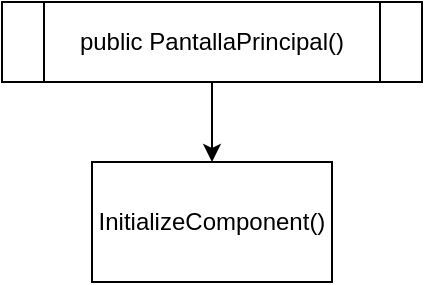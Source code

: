 <mxfile version="14.6.13" type="device" pages="16"><diagram id="FPU0rMwq8bka5OcDnBff" name="Constructor base"><mxGraphModel dx="928" dy="638" grid="1" gridSize="10" guides="1" tooltips="1" connect="1" arrows="1" fold="1" page="1" pageScale="1" pageWidth="827" pageHeight="1169" math="0" shadow="0"><root><mxCell id="XyjGnZ46rOpigki3RsVI-0"/><mxCell id="XyjGnZ46rOpigki3RsVI-1" parent="XyjGnZ46rOpigki3RsVI-0"/><mxCell id="lGy2No3C4Pt8xkn7cvqC-2" style="edgeStyle=orthogonalEdgeStyle;rounded=0;orthogonalLoop=1;jettySize=auto;html=1;" edge="1" parent="XyjGnZ46rOpigki3RsVI-1" source="lGy2No3C4Pt8xkn7cvqC-0" target="lGy2No3C4Pt8xkn7cvqC-1"><mxGeometry relative="1" as="geometry"/></mxCell><mxCell id="lGy2No3C4Pt8xkn7cvqC-0" value="public PantallaPrincipal()" style="shape=process;whiteSpace=wrap;html=1;backgroundOutline=1;" vertex="1" parent="XyjGnZ46rOpigki3RsVI-1"><mxGeometry x="320" y="410" width="210" height="40" as="geometry"/></mxCell><mxCell id="lGy2No3C4Pt8xkn7cvqC-1" value="InitializeComponent()" style="rounded=0;whiteSpace=wrap;html=1;" vertex="1" parent="XyjGnZ46rOpigki3RsVI-1"><mxGeometry x="365" y="490" width="120" height="60" as="geometry"/></mxCell></root></mxGraphModel></diagram><diagram id="Or7SKj4MoOpyNcZgfPxn" name="Crear Base de Datos"><mxGraphModel dx="928" dy="638" grid="1" gridSize="10" guides="1" tooltips="1" connect="1" arrows="1" fold="1" page="1" pageScale="1" pageWidth="827" pageHeight="1169" math="0" shadow="0"><root><mxCell id="0"/><mxCell id="1" parent="0"/><mxCell id="WNtX26ps2eOcQ8X-gzKS-1" value="crearBaseDeDatosToolStripMenuItem() : void" style="shape=process;whiteSpace=wrap;html=1;backgroundOutline=1;" parent="1" vertex="1"><mxGeometry x="260" y="70" width="400" height="80" as="geometry"/></mxCell><mxCell id="WNtX26ps2eOcQ8X-gzKS-2" value="" style="shape=flexArrow;endArrow=classic;html=1;exitX=0.5;exitY=1;exitDx=0;exitDy=0;entryX=0.5;entryY=0;entryDx=0;entryDy=0;" parent="1" source="WNtX26ps2eOcQ8X-gzKS-1" target="WNtX26ps2eOcQ8X-gzKS-3" edge="1"><mxGeometry width="50" height="50" relative="1" as="geometry"><mxPoint x="470" y="180" as="sourcePoint"/><mxPoint x="640" y="150" as="targetPoint"/></mxGeometry></mxCell><mxCell id="WNtX26ps2eOcQ8X-gzKS-5" style="edgeStyle=orthogonalEdgeStyle;rounded=0;orthogonalLoop=1;jettySize=auto;html=1;" parent="1" source="WNtX26ps2eOcQ8X-gzKS-3" target="WNtX26ps2eOcQ8X-gzKS-4" edge="1"><mxGeometry relative="1" as="geometry"/></mxCell><mxCell id="WNtX26ps2eOcQ8X-gzKS-3" value="CrearBaseDatos() : void" style="shape=process;whiteSpace=wrap;html=1;backgroundOutline=1;" parent="1" vertex="1"><mxGeometry x="310" y="290" width="300" height="60" as="geometry"/></mxCell><mxCell id="WNtX26ps2eOcQ8X-gzKS-4" value="ne.CrearBaseDatosLocal((s) =&amp;gt; MessageBox.Show(s))" style="rounded=0;whiteSpace=wrap;html=1;" parent="1" vertex="1"><mxGeometry x="280" y="380" width="360" height="20" as="geometry"/></mxCell></root></mxGraphModel></diagram><diagram id="awQjQzEwxqHDec-zXFXD" name="Conectar A Base de datos"><mxGraphModel dx="1755" dy="638" grid="1" gridSize="10" guides="1" tooltips="1" connect="1" arrows="1" fold="1" page="1" pageScale="1" pageWidth="827" pageHeight="1169" math="0" shadow="0"><root><mxCell id="dipcvji31sGWQ5rLLPzN-0"/><mxCell id="dipcvji31sGWQ5rLLPzN-1" parent="dipcvji31sGWQ5rLLPzN-0"/><mxCell id="Y_EP2ekwrNZ1zRcHxBxi-1" style="edgeStyle=orthogonalEdgeStyle;rounded=0;orthogonalLoop=1;jettySize=auto;html=1;shape=flexArrow;" edge="1" parent="dipcvji31sGWQ5rLLPzN-1" source="dipcvji31sGWQ5rLLPzN-2" target="dipcvji31sGWQ5rLLPzN-3"><mxGeometry relative="1" as="geometry"/></mxCell><mxCell id="dipcvji31sGWQ5rLLPzN-2" value="conectarABaseDeDatosToolStripMenuItem_Click(object sender, EventArgs e) : void" style="shape=process;whiteSpace=wrap;html=1;backgroundOutline=1;" parent="dipcvji31sGWQ5rLLPzN-1" vertex="1"><mxGeometry x="-186" width="600" height="60" as="geometry"/></mxCell><mxCell id="dipcvji31sGWQ5rLLPzN-6" style="edgeStyle=orthogonalEdgeStyle;rounded=0;orthogonalLoop=1;jettySize=auto;html=1;" parent="dipcvji31sGWQ5rLLPzN-1" source="dipcvji31sGWQ5rLLPzN-3" target="dipcvji31sGWQ5rLLPzN-5" edge="1"><mxGeometry relative="1" as="geometry"/></mxCell><mxCell id="dipcvji31sGWQ5rLLPzN-3" value="ConectarABaseDatos() : void" style="shape=process;whiteSpace=wrap;html=1;backgroundOutline=1;" parent="dipcvji31sGWQ5rLLPzN-1" vertex="1"><mxGeometry x="70" y="148" width="600" height="60" as="geometry"/></mxCell><mxCell id="dipcvji31sGWQ5rLLPzN-8" style="edgeStyle=orthogonalEdgeStyle;rounded=0;orthogonalLoop=1;jettySize=auto;html=1;" parent="dipcvji31sGWQ5rLLPzN-1" source="dipcvji31sGWQ5rLLPzN-5" target="dipcvji31sGWQ5rLLPzN-7" edge="1"><mxGeometry relative="1" as="geometry"/></mxCell><mxCell id="dipcvji31sGWQ5rLLPzN-5" value="ConexionRemotaFormulario entradaCon = new ConexionRemotaFormulario(ref ne)" style="rounded=0;whiteSpace=wrap;html=1;" parent="dipcvji31sGWQ5rLLPzN-1" vertex="1"><mxGeometry x="110" y="255" width="520" height="40" as="geometry"/></mxCell><mxCell id="dipcvji31sGWQ5rLLPzN-10" style="edgeStyle=orthogonalEdgeStyle;rounded=0;orthogonalLoop=1;jettySize=auto;html=1;" parent="dipcvji31sGWQ5rLLPzN-1" source="dipcvji31sGWQ5rLLPzN-7" target="dipcvji31sGWQ5rLLPzN-9" edge="1"><mxGeometry relative="1" as="geometry"/></mxCell><mxCell id="dipcvji31sGWQ5rLLPzN-7" value="entradaCon.ShowDialog()" style="rounded=0;whiteSpace=wrap;html=1;" parent="dipcvji31sGWQ5rLLPzN-1" vertex="1"><mxGeometry x="280" y="353" width="180" height="40" as="geometry"/></mxCell><mxCell id="dipcvji31sGWQ5rLLPzN-9" value="ne.EstablecerConexionServidorRemoto(ne.Usuario, ne.Port, ne.Contrasena, ne.Servidor, (s) =&amp;gt; MessageBox.Show(s), ne.Database)" style="rounded=0;whiteSpace=wrap;html=1;" parent="dipcvji31sGWQ5rLLPzN-1" vertex="1"><mxGeometry y="460" width="740" height="20" as="geometry"/></mxCell><mxCell id="Y_EP2ekwrNZ1zRcHxBxi-4" style="edgeStyle=orthogonalEdgeStyle;rounded=0;orthogonalLoop=1;jettySize=auto;html=1;shape=flexArrow;" edge="1" parent="dipcvji31sGWQ5rLLPzN-1" source="Y_EP2ekwrNZ1zRcHxBxi-3" target="dipcvji31sGWQ5rLLPzN-3"><mxGeometry relative="1" as="geometry"/></mxCell><mxCell id="Y_EP2ekwrNZ1zRcHxBxi-3" value="PantallaPrincipal_Load(object sender, EventArgs e) : void" style="shape=process;whiteSpace=wrap;html=1;backgroundOutline=1;" vertex="1" parent="dipcvji31sGWQ5rLLPzN-1"><mxGeometry x="520" y="20" width="420" height="40" as="geometry"/></mxCell></root></mxGraphModel></diagram><diagram id="GamyVTeds5EjWzg_oHHh" name="Recargar"><mxGraphModel dx="928" dy="638" grid="1" gridSize="10" guides="1" tooltips="1" connect="1" arrows="1" fold="1" page="1" pageScale="1" pageWidth="827" pageHeight="1169" math="0" shadow="0"><root><mxCell id="Gr4Rckl_tlmVYH3c1ILb-0"/><mxCell id="Gr4Rckl_tlmVYH3c1ILb-1" parent="Gr4Rckl_tlmVYH3c1ILb-0"/><mxCell id="kAqIrxDHFFryXeYuZBIe-0" value="btnRecargar_Click(object sender, EventArgs e) : void" style="shape=process;whiteSpace=wrap;html=1;backgroundOutline=1;" parent="Gr4Rckl_tlmVYH3c1ILb-1" vertex="1"><mxGeometry x="200" y="130" width="440" height="40" as="geometry"/></mxCell><mxCell id="kAqIrxDHFFryXeYuZBIe-5" style="edgeStyle=orthogonalEdgeStyle;rounded=0;orthogonalLoop=1;jettySize=auto;html=1;" parent="Gr4Rckl_tlmVYH3c1ILb-1" source="kAqIrxDHFFryXeYuZBIe-1" target="kAqIrxDHFFryXeYuZBIe-4" edge="1"><mxGeometry relative="1" as="geometry"/></mxCell><mxCell id="kAqIrxDHFFryXeYuZBIe-1" value="Recargar() : void" style="shape=process;whiteSpace=wrap;html=1;backgroundOutline=1;" parent="Gr4Rckl_tlmVYH3c1ILb-1" vertex="1"><mxGeometry x="320" y="240" width="200" height="60" as="geometry"/></mxCell><mxCell id="kAqIrxDHFFryXeYuZBIe-2" value="" style="shape=flexArrow;endArrow=classic;html=1;exitX=0.5;exitY=1;exitDx=0;exitDy=0;entryX=0.5;entryY=0;entryDx=0;entryDy=0;startArrow=none;" parent="Gr4Rckl_tlmVYH3c1ILb-1" source="kAqIrxDHFFryXeYuZBIe-3" target="kAqIrxDHFFryXeYuZBIe-1" edge="1"><mxGeometry width="50" height="50" relative="1" as="geometry"><mxPoint x="260" y="310" as="sourcePoint"/><mxPoint x="310" y="260" as="targetPoint"/></mxGeometry></mxCell><mxCell id="kAqIrxDHFFryXeYuZBIe-7" style="edgeStyle=orthogonalEdgeStyle;rounded=0;orthogonalLoop=1;jettySize=auto;html=1;" parent="Gr4Rckl_tlmVYH3c1ILb-1" source="kAqIrxDHFFryXeYuZBIe-4" target="kAqIrxDHFFryXeYuZBIe-6" edge="1"><mxGeometry relative="1" as="geometry"/></mxCell><mxCell id="kAqIrxDHFFryXeYuZBIe-4" value="List&amp;lt;Cruce&amp;gt; lista = ne.ObtenerListaCruces((s) =&amp;gt; MessageBox.Show(s))" style="rounded=0;whiteSpace=wrap;html=1;gradientColor=none;" parent="Gr4Rckl_tlmVYH3c1ILb-1" vertex="1"><mxGeometry x="210" y="330" width="420" height="20" as="geometry"/></mxCell><mxCell id="kAqIrxDHFFryXeYuZBIe-9" style="edgeStyle=orthogonalEdgeStyle;rounded=0;orthogonalLoop=1;jettySize=auto;html=1;" parent="Gr4Rckl_tlmVYH3c1ILb-1" source="kAqIrxDHFFryXeYuZBIe-6" target="kAqIrxDHFFryXeYuZBIe-8" edge="1"><mxGeometry relative="1" as="geometry"/></mxCell><mxCell id="kAqIrxDHFFryXeYuZBIe-6" value="dtgTablaDatos.Row.Clear()" style="rounded=0;whiteSpace=wrap;html=1;gradientColor=none;" parent="Gr4Rckl_tlmVYH3c1ILb-1" vertex="1"><mxGeometry x="320" y="390" width="200" height="40" as="geometry"/></mxCell><mxCell id="kAqIrxDHFFryXeYuZBIe-12" style="edgeStyle=orthogonalEdgeStyle;rounded=0;orthogonalLoop=1;jettySize=auto;html=1;" parent="Gr4Rckl_tlmVYH3c1ILb-1" source="kAqIrxDHFFryXeYuZBIe-8" target="kAqIrxDHFFryXeYuZBIe-11" edge="1"><mxGeometry relative="1" as="geometry"/></mxCell><mxCell id="kAqIrxDHFFryXeYuZBIe-8" value="int i = 1" style="rounded=0;whiteSpace=wrap;html=1;gradientColor=none;" parent="Gr4Rckl_tlmVYH3c1ILb-1" vertex="1"><mxGeometry x="360" y="460" width="120" height="60" as="geometry"/></mxCell><mxCell id="kAqIrxDHFFryXeYuZBIe-14" value="true" style="edgeStyle=orthogonalEdgeStyle;rounded=0;orthogonalLoop=1;jettySize=auto;html=1;" parent="Gr4Rckl_tlmVYH3c1ILb-1" source="kAqIrxDHFFryXeYuZBIe-11" target="kAqIrxDHFFryXeYuZBIe-13" edge="1"><mxGeometry relative="1" as="geometry"/></mxCell><mxCell id="kAqIrxDHFFryXeYuZBIe-40" style="edgeStyle=orthogonalEdgeStyle;rounded=0;orthogonalLoop=1;jettySize=auto;html=1;" parent="Gr4Rckl_tlmVYH3c1ILb-1" source="kAqIrxDHFFryXeYuZBIe-11" target="kAqIrxDHFFryXeYuZBIe-39" edge="1"><mxGeometry relative="1" as="geometry"/></mxCell><mxCell id="kAqIrxDHFFryXeYuZBIe-11" value="foreach(Cruce cruz in lista)" style="shape=hexagon;perimeter=hexagonPerimeter2;whiteSpace=wrap;html=1;fixedSize=1;gradientColor=none;" parent="Gr4Rckl_tlmVYH3c1ILb-1" vertex="1"><mxGeometry x="330" y="555" width="180" height="30" as="geometry"/></mxCell><mxCell id="kAqIrxDHFFryXeYuZBIe-16" style="edgeStyle=orthogonalEdgeStyle;rounded=0;orthogonalLoop=1;jettySize=auto;html=1;" parent="Gr4Rckl_tlmVYH3c1ILb-1" source="kAqIrxDHFFryXeYuZBIe-13" target="kAqIrxDHFFryXeYuZBIe-15" edge="1"><mxGeometry relative="1" as="geometry"/></mxCell><mxCell id="kAqIrxDHFFryXeYuZBIe-13" value="int ind =&amp;nbsp;dtgTablaDatos.Rows.Add(cruz.CodigoCruce, i, cruz.TipoServicio, cruz.Cliente, cruz.Caja, cruz.Remision, cruz.EstatusCobro, cruz.FechaCarga.ToString(&quot;dd-MMMM-yyyy&quot;), cruz.FechaEntrega.ToString(&quot;dd,dddd-MMMM-yyyy HH:mm:ss&quot;), cruz.LugarCarga, cruz.LugarDescarga, cruz.PrecioPesos.ToString(&quot;C&quot;), cruz.PrecioDolares.ToString(&quot;C&quot;), cruz.Intermediario, cruz.Unidad, cruz.Conductor, cruz.FechaPagoPedimento.ToString(&quot;dd,dddd-MMMM-yyyy HH:mm:ss&quot;), cruz.FechaVencimientoPedimento.ToString(&quot;dd,dddd-MMMM-yyyy HH:mm:ss&quot;), cruz.Asignada,cruz.Demora)" style="rounded=0;whiteSpace=wrap;html=1;gradientColor=none;fontSize=10;" parent="Gr4Rckl_tlmVYH3c1ILb-1" vertex="1"><mxGeometry x="174" y="640" width="492" height="80" as="geometry"/></mxCell><mxCell id="kAqIrxDHFFryXeYuZBIe-18" style="edgeStyle=orthogonalEdgeStyle;rounded=0;orthogonalLoop=1;jettySize=auto;html=1;" parent="Gr4Rckl_tlmVYH3c1ILb-1" source="kAqIrxDHFFryXeYuZBIe-15" target="kAqIrxDHFFryXeYuZBIe-17" edge="1"><mxGeometry relative="1" as="geometry"/></mxCell><mxCell id="kAqIrxDHFFryXeYuZBIe-15" value="i++" style="rounded=0;whiteSpace=wrap;html=1;gradientColor=none;" parent="Gr4Rckl_tlmVYH3c1ILb-1" vertex="1"><mxGeometry x="390" y="760" width="60" height="40" as="geometry"/></mxCell><mxCell id="kAqIrxDHFFryXeYuZBIe-20" value="true" style="edgeStyle=orthogonalEdgeStyle;rounded=0;orthogonalLoop=1;jettySize=auto;html=1;" parent="Gr4Rckl_tlmVYH3c1ILb-1" source="kAqIrxDHFFryXeYuZBIe-17" target="kAqIrxDHFFryXeYuZBIe-19" edge="1"><mxGeometry relative="1" as="geometry"/></mxCell><mxCell id="kAqIrxDHFFryXeYuZBIe-24" value="false" style="edgeStyle=orthogonalEdgeStyle;rounded=0;orthogonalLoop=1;jettySize=auto;html=1;entryX=0;entryY=0.5;entryDx=0;entryDy=0;" parent="Gr4Rckl_tlmVYH3c1ILb-1" source="kAqIrxDHFFryXeYuZBIe-17" target="kAqIrxDHFFryXeYuZBIe-11" edge="1"><mxGeometry relative="1" as="geometry"><mxPoint x="64" y="571" as="targetPoint"/><Array as="points"><mxPoint x="100" y="900"/><mxPoint x="100" y="570"/></Array></mxGeometry></mxCell><mxCell id="kAqIrxDHFFryXeYuZBIe-17" value="if (cruz.EstatusCobro == &quot;PAGADO&quot; or cruz.EstatusCobro = &quot;PAGADA&quot;)" style="rhombus;whiteSpace=wrap;html=1;gradientColor=none;fontSize=9;" parent="Gr4Rckl_tlmVYH3c1ILb-1" vertex="1"><mxGeometry x="350" y="850" width="140" height="100" as="geometry"/></mxCell><mxCell id="kAqIrxDHFFryXeYuZBIe-22" value="true" style="edgeStyle=orthogonalEdgeStyle;rounded=0;orthogonalLoop=1;jettySize=auto;html=1;" parent="Gr4Rckl_tlmVYH3c1ILb-1" source="kAqIrxDHFFryXeYuZBIe-19" target="kAqIrxDHFFryXeYuZBIe-21" edge="1"><mxGeometry relative="1" as="geometry"/></mxCell><mxCell id="0AFh4G8TV9pqNX9whGuX-0" value="false" style="edgeStyle=orthogonalEdgeStyle;rounded=0;orthogonalLoop=1;jettySize=auto;html=1;" edge="1" parent="Gr4Rckl_tlmVYH3c1ILb-1" source="kAqIrxDHFFryXeYuZBIe-19"><mxGeometry relative="1" as="geometry"><mxPoint x="100" y="1020" as="targetPoint"/></mxGeometry></mxCell><mxCell id="kAqIrxDHFFryXeYuZBIe-19" value="foreach(DataGridViewCell cell in dtgTablaDatos.Rows[ind].Cells)" style="shape=hexagon;perimeter=hexagonPerimeter2;whiteSpace=wrap;html=1;fixedSize=1;gradientColor=none;" parent="Gr4Rckl_tlmVYH3c1ILb-1" vertex="1"><mxGeometry x="300" y="990" width="240" height="60" as="geometry"/></mxCell><mxCell id="kAqIrxDHFFryXeYuZBIe-38" style="edgeStyle=orthogonalEdgeStyle;rounded=0;orthogonalLoop=1;jettySize=auto;html=1;" parent="Gr4Rckl_tlmVYH3c1ILb-1" source="kAqIrxDHFFryXeYuZBIe-21" edge="1"><mxGeometry relative="1" as="geometry"><mxPoint x="100" y="900" as="targetPoint"/></mxGeometry></mxCell><mxCell id="kAqIrxDHFFryXeYuZBIe-21" value="cell.Style.BackColor = Color.CornflowerBlue" style="rounded=0;whiteSpace=wrap;html=1;gradientColor=none;" parent="Gr4Rckl_tlmVYH3c1ILb-1" vertex="1"><mxGeometry x="283" y="1090" width="274" height="20" as="geometry"/></mxCell><mxCell id="kAqIrxDHFFryXeYuZBIe-39" value="return" style="rounded=1;whiteSpace=wrap;html=1;gradientColor=none;" parent="Gr4Rckl_tlmVYH3c1ILb-1" vertex="1"><mxGeometry x="610" y="540" width="120" height="60" as="geometry"/></mxCell><mxCell id="kAqIrxDHFFryXeYuZBIe-3" value="" style="verticalLabelPosition=bottom;verticalAlign=top;html=1;shape=mxgraph.basic.tick;fillColor=#d5e8d4;strokeColor=#82b366;" parent="Gr4Rckl_tlmVYH3c1ILb-1" vertex="1"><mxGeometry x="407.25" y="180" width="25.5" height="30" as="geometry"/></mxCell><mxCell id="kAqIrxDHFFryXeYuZBIe-41" value="" style="shape=flexArrow;endArrow=none;html=1;exitX=0.5;exitY=1;exitDx=0;exitDy=0;entryX=0.5;entryY=0;entryDx=0;entryDy=0;" parent="Gr4Rckl_tlmVYH3c1ILb-1" source="kAqIrxDHFFryXeYuZBIe-0" target="kAqIrxDHFFryXeYuZBIe-3" edge="1"><mxGeometry width="50" height="50" relative="1" as="geometry"><mxPoint x="420" y="170" as="sourcePoint"/><mxPoint x="420" y="240" as="targetPoint"/></mxGeometry></mxCell></root></mxGraphModel></diagram><diagram id="-myLXkwu0vM_Icr1LBQF" name="Agregar"><mxGraphModel dx="1326" dy="911" grid="1" gridSize="10" guides="1" tooltips="1" connect="1" arrows="1" fold="1" page="1" pageScale="1" pageWidth="827" pageHeight="1169" math="0" shadow="0"><root><mxCell id="Fv1iiqYv_xj1iezzuMtt-0"/><mxCell id="Fv1iiqYv_xj1iezzuMtt-1" parent="Fv1iiqYv_xj1iezzuMtt-0"/><mxCell id="Fv1iiqYv_xj1iezzuMtt-5" style="edgeStyle=orthogonalEdgeStyle;rounded=0;orthogonalLoop=1;jettySize=auto;html=1;shape=flexArrow;" parent="Fv1iiqYv_xj1iezzuMtt-1" source="Fv1iiqYv_xj1iezzuMtt-2" target="Fv1iiqYv_xj1iezzuMtt-4" edge="1"><mxGeometry relative="1" as="geometry"/></mxCell><mxCell id="Fv1iiqYv_xj1iezzuMtt-2" value="btnAgregar_Click(object sender, EventArgs e) : void" style="shape=process;whiteSpace=wrap;html=1;backgroundOutline=1;gradientColor=none;" parent="Fv1iiqYv_xj1iezzuMtt-1" vertex="1"><mxGeometry x="210" y="30" width="320" height="40" as="geometry"/></mxCell><mxCell id="Fv1iiqYv_xj1iezzuMtt-9" value="true" style="edgeStyle=orthogonalEdgeStyle;rounded=0;orthogonalLoop=1;jettySize=auto;html=1;" parent="Fv1iiqYv_xj1iezzuMtt-1" source="Fv1iiqYv_xj1iezzuMtt-3" target="Fv1iiqYv_xj1iezzuMtt-8" edge="1"><mxGeometry relative="1" as="geometry"/></mxCell><mxCell id="P5IWRP4AKqY7O4i62GMY-0" value="false" style="edgeStyle=orthogonalEdgeStyle;rounded=0;orthogonalLoop=1;jettySize=auto;html=1;labelBackgroundColor=#ffffff;fontSize=7;fontColor=#000000;" parent="Fv1iiqYv_xj1iezzuMtt-1" source="Fv1iiqYv_xj1iezzuMtt-3" target="_8StXxv0t9oK3LOjJK2x-4" edge="1"><mxGeometry relative="1" as="geometry"/></mxCell><mxCell id="Fv1iiqYv_xj1iezzuMtt-3" value="if( MessageBox.Show ( &quot;¿Desea agregar un nuevo cruce?&quot; , &quot;ADICION&quot;,&amp;nbsp; MessageBoxButtons.YesNo) == DialogResult.Yes )" style="rhombus;whiteSpace=wrap;html=1;gradientColor=none;" parent="Fv1iiqYv_xj1iezzuMtt-1" vertex="1"><mxGeometry x="277" y="220" width="186" height="160" as="geometry"/></mxCell><mxCell id="Fv1iiqYv_xj1iezzuMtt-6" style="edgeStyle=orthogonalEdgeStyle;rounded=0;orthogonalLoop=1;jettySize=auto;html=1;" parent="Fv1iiqYv_xj1iezzuMtt-1" source="Fv1iiqYv_xj1iezzuMtt-4" target="Fv1iiqYv_xj1iezzuMtt-3" edge="1"><mxGeometry relative="1" as="geometry"/></mxCell><mxCell id="Fv1iiqYv_xj1iezzuMtt-4" value="Agregar() : void" style="shape=process;whiteSpace=wrap;html=1;backgroundOutline=1;gradientColor=none;" parent="Fv1iiqYv_xj1iezzuMtt-1" vertex="1"><mxGeometry x="310" y="130" width="120" height="60" as="geometry"/></mxCell><mxCell id="Fv1iiqYv_xj1iezzuMtt-12" style="edgeStyle=orthogonalEdgeStyle;rounded=0;orthogonalLoop=1;jettySize=auto;html=1;" parent="Fv1iiqYv_xj1iezzuMtt-1" source="Fv1iiqYv_xj1iezzuMtt-8" target="Fv1iiqYv_xj1iezzuMtt-11" edge="1"><mxGeometry relative="1" as="geometry"/></mxCell><mxCell id="_8StXxv0t9oK3LOjJK2x-2" value="catch ( Exception ex )" style="edgeStyle=orthogonalEdgeStyle;rounded=0;orthogonalLoop=1;jettySize=auto;html=1;" parent="Fv1iiqYv_xj1iezzuMtt-1" source="Fv1iiqYv_xj1iezzuMtt-8" target="_8StXxv0t9oK3LOjJK2x-0" edge="1"><mxGeometry relative="1" as="geometry"/></mxCell><mxCell id="_8StXxv0t9oK3LOjJK2x-3" value="catch ( MySqlException mex )" style="edgeStyle=orthogonalEdgeStyle;rounded=0;orthogonalLoop=1;jettySize=auto;html=1;" parent="Fv1iiqYv_xj1iezzuMtt-1" source="Fv1iiqYv_xj1iezzuMtt-8" target="_8StXxv0t9oK3LOjJK2x-1" edge="1"><mxGeometry relative="1" as="geometry"><mxPoint x="680" y="560" as="targetPoint"/><Array as="points"><mxPoint x="510" y="450"/><mxPoint x="510" y="580"/></Array></mxGeometry></mxCell><mxCell id="Fv1iiqYv_xj1iezzuMtt-8" value="&lt;font color=&quot;#3399ff&quot;&gt;TRY&lt;/font&gt;" style="rhombus;whiteSpace=wrap;html=1;fillColor=#fff2cc;strokeColor=#d6b656;" parent="Fv1iiqYv_xj1iezzuMtt-1" vertex="1"><mxGeometry x="330" y="420" width="80" height="80" as="geometry"/></mxCell><mxCell id="Fv1iiqYv_xj1iezzuMtt-15" style="edgeStyle=orthogonalEdgeStyle;rounded=0;orthogonalLoop=1;jettySize=auto;html=1;" parent="Fv1iiqYv_xj1iezzuMtt-1" source="Fv1iiqYv_xj1iezzuMtt-10" target="Fv1iiqYv_xj1iezzuMtt-14" edge="1"><mxGeometry relative="1" as="geometry"/></mxCell><mxCell id="Fv1iiqYv_xj1iezzuMtt-10" value="nuevoCruce.TipoServicio = txtTipoServicio.Text&lt;br&gt;nuevoCruce.Cliente = txtCliente.Text&lt;br&gt;nuevoCruce.Caja = txtCaja.Text&lt;br&gt;nuevoCruce.Remision = txtRemision.Text&lt;br&gt;nuevoCruce.EstatusCobro = cboEstatusCobro.Text&lt;br&gt;nuevoCruce.FechaCarga = dtpFechaCarga.Value&lt;br&gt;nuevoCruce.FechaEntrega = dtpFechaEntrega.Value&lt;br&gt;nuevoCruce.LugarCarga = txtLugarCarga.Text&lt;br&gt;nuevoCruce.LugarDescarga = txtLugarDescarga.Text&lt;br&gt;nuevoCruce.PrecioPesos = double.Parse(txtPrecioPesos.Text)&lt;br&gt;nuevoCruce.PrecioDolares = double.Parse(txtPrecioDolares.Text)&lt;br&gt;nuevoCruce.Intermediario = txtIntermediario.Text&lt;br&gt;nuevoCruce.Unidad = cboUnidades.Text&lt;br&gt;nuevoCruce.Conductor = txtConductor.Text&lt;br&gt;nuevoCruce.FechaPagoPedimento = dtpFechaPagoPedimento.Value&lt;br&gt;nuevoCruce.FechaVencimientoPedimento = dtpFechaVencimientoPedimento.Value&lt;br&gt;nuevoCruce.Asignada = cboAsignada.Text&lt;br&gt;nuevoCruce.Demora = rtxtDemora.Text" style="rounded=0;whiteSpace=wrap;html=1;gradientColor=none;resizeHeight=1;resizeWidth=1;autosize=1;align=left;" parent="Fv1iiqYv_xj1iezzuMtt-1" vertex="1"><mxGeometry x="140" y="610" width="460" height="260" as="geometry"/></mxCell><mxCell id="Fv1iiqYv_xj1iezzuMtt-13" style="edgeStyle=orthogonalEdgeStyle;rounded=0;orthogonalLoop=1;jettySize=auto;html=1;" parent="Fv1iiqYv_xj1iezzuMtt-1" source="Fv1iiqYv_xj1iezzuMtt-11" target="Fv1iiqYv_xj1iezzuMtt-10" edge="1"><mxGeometry relative="1" as="geometry"/></mxCell><mxCell id="Fv1iiqYv_xj1iezzuMtt-11" value="Cruce nuevoCruce = new Cruce()" style="rounded=0;whiteSpace=wrap;html=1;gradientColor=none;align=center;" parent="Fv1iiqYv_xj1iezzuMtt-1" vertex="1"><mxGeometry x="270" y="530" width="200" height="50" as="geometry"/></mxCell><mxCell id="Fv1iiqYv_xj1iezzuMtt-17" style="edgeStyle=orthogonalEdgeStyle;rounded=0;orthogonalLoop=1;jettySize=auto;html=1;" parent="Fv1iiqYv_xj1iezzuMtt-1" source="Fv1iiqYv_xj1iezzuMtt-14" target="Fv1iiqYv_xj1iezzuMtt-16" edge="1"><mxGeometry relative="1" as="geometry"/></mxCell><mxCell id="Fv1iiqYv_xj1iezzuMtt-14" value="ne.AgregarCruce(nuevoCruce, (s) =&amp;gt; MessageBox.Show(s))" style="rounded=0;whiteSpace=wrap;html=1;gradientColor=none;align=center;" parent="Fv1iiqYv_xj1iezzuMtt-1" vertex="1"><mxGeometry x="207" y="900" width="326" height="20" as="geometry"/></mxCell><mxCell id="Fv1iiqYv_xj1iezzuMtt-19" style="edgeStyle=orthogonalEdgeStyle;rounded=0;orthogonalLoop=1;jettySize=auto;html=1;" parent="Fv1iiqYv_xj1iezzuMtt-1" source="Fv1iiqYv_xj1iezzuMtt-16" target="Fv1iiqYv_xj1iezzuMtt-18" edge="1"><mxGeometry relative="1" as="geometry"/></mxCell><mxCell id="Fv1iiqYv_xj1iezzuMtt-16" value="Recargar()" style="rounded=0;whiteSpace=wrap;html=1;gradientColor=none;align=center;" parent="Fv1iiqYv_xj1iezzuMtt-1" vertex="1"><mxGeometry x="310" y="950" width="120" height="60" as="geometry"/></mxCell><mxCell id="_8StXxv0t9oK3LOjJK2x-5" style="edgeStyle=orthogonalEdgeStyle;rounded=0;orthogonalLoop=1;jettySize=auto;html=1;" parent="Fv1iiqYv_xj1iezzuMtt-1" source="Fv1iiqYv_xj1iezzuMtt-18" target="_8StXxv0t9oK3LOjJK2x-4" edge="1"><mxGeometry relative="1" as="geometry"/></mxCell><mxCell id="Fv1iiqYv_xj1iezzuMtt-18" value="MessageBox.Show(&quot;Se ha agregado un nuevo cruce&quot;)" style="rounded=0;whiteSpace=wrap;html=1;gradientColor=none;align=center;" parent="Fv1iiqYv_xj1iezzuMtt-1" vertex="1"><mxGeometry x="210" y="1040" width="320" height="40" as="geometry"/></mxCell><mxCell id="_8StXxv0t9oK3LOjJK2x-6" style="edgeStyle=orthogonalEdgeStyle;rounded=0;orthogonalLoop=1;jettySize=auto;html=1;" parent="Fv1iiqYv_xj1iezzuMtt-1" source="_8StXxv0t9oK3LOjJK2x-0" target="_8StXxv0t9oK3LOjJK2x-4" edge="1"><mxGeometry relative="1" as="geometry"/></mxCell><mxCell id="_8StXxv0t9oK3LOjJK2x-0" value="MessageBox.Show(ex.Message)" style="rounded=0;whiteSpace=wrap;html=1;" parent="Fv1iiqYv_xj1iezzuMtt-1" vertex="1"><mxGeometry x="640" y="380" width="180" height="40" as="geometry"/></mxCell><mxCell id="_8StXxv0t9oK3LOjJK2x-7" style="edgeStyle=orthogonalEdgeStyle;rounded=0;orthogonalLoop=1;jettySize=auto;html=1;" parent="Fv1iiqYv_xj1iezzuMtt-1" source="_8StXxv0t9oK3LOjJK2x-1" target="_8StXxv0t9oK3LOjJK2x-4" edge="1"><mxGeometry relative="1" as="geometry"/></mxCell><mxCell id="_8StXxv0t9oK3LOjJK2x-1" value="MessageBox.Show(ex.Message)" style="rounded=0;whiteSpace=wrap;html=1;" parent="Fv1iiqYv_xj1iezzuMtt-1" vertex="1"><mxGeometry x="720" y="630" width="200" height="20" as="geometry"/></mxCell><mxCell id="_8StXxv0t9oK3LOjJK2x-9" style="edgeStyle=orthogonalEdgeStyle;rounded=0;orthogonalLoop=1;jettySize=auto;html=1;" parent="Fv1iiqYv_xj1iezzuMtt-1" source="_8StXxv0t9oK3LOjJK2x-4" target="_8StXxv0t9oK3LOjJK2x-8" edge="1"><mxGeometry relative="1" as="geometry"/></mxCell><mxCell id="_8StXxv0t9oK3LOjJK2x-4" value="VaciarCampos()" style="rounded=0;whiteSpace=wrap;html=1;" parent="Fv1iiqYv_xj1iezzuMtt-1" vertex="1"><mxGeometry x="880" y="790" width="120" height="60" as="geometry"/></mxCell><mxCell id="_8StXxv0t9oK3LOjJK2x-8" value="return" style="rounded=1;whiteSpace=wrap;html=1;" parent="Fv1iiqYv_xj1iezzuMtt-1" vertex="1"><mxGeometry x="1070" y="790" width="120" height="60" as="geometry"/></mxCell></root></mxGraphModel></diagram><diagram id="tQ64OnXmhUe_VsNxPPKZ" name="Eliminar"><mxGraphModel dx="928" dy="638" grid="1" gridSize="10" guides="1" tooltips="1" connect="1" arrows="1" fold="1" page="1" pageScale="1" pageWidth="827" pageHeight="1169" math="0" shadow="0"><root><mxCell id="nw8D4nozo6w1euNLx8uU-0"/><mxCell id="nw8D4nozo6w1euNLx8uU-1" parent="nw8D4nozo6w1euNLx8uU-0"/><mxCell id="253Q6pWJdq254WRHOVfM-29" style="edgeStyle=orthogonalEdgeStyle;rounded=0;orthogonalLoop=1;jettySize=auto;html=1;labelBackgroundColor=#ffffff;fontSize=12;fontColor=#000000;shape=flexArrow;" parent="nw8D4nozo6w1euNLx8uU-1" source="MXyrk1NtPICqKK_0ZTlW-0" target="253Q6pWJdq254WRHOVfM-28" edge="1"><mxGeometry relative="1" as="geometry"/></mxCell><mxCell id="MXyrk1NtPICqKK_0ZTlW-0" value="btnEliminar_Click(object sender, EventArgs e) : void" style="shape=process;whiteSpace=wrap;html=1;backgroundOutline=1;" parent="nw8D4nozo6w1euNLx8uU-1" vertex="1"><mxGeometry x="232" y="120" width="360" height="40" as="geometry"/></mxCell><mxCell id="253Q6pWJdq254WRHOVfM-2" value="true" style="edgeStyle=orthogonalEdgeStyle;rounded=0;orthogonalLoop=1;jettySize=auto;html=1;" parent="nw8D4nozo6w1euNLx8uU-1" source="MXyrk1NtPICqKK_0ZTlW-1" target="253Q6pWJdq254WRHOVfM-1" edge="1"><mxGeometry relative="1" as="geometry"/></mxCell><mxCell id="253Q6pWJdq254WRHOVfM-19" value="false" style="edgeStyle=orthogonalEdgeStyle;rounded=0;orthogonalLoop=1;jettySize=auto;html=1;fontSize=8;labelBackgroundColor=#ffffff;" parent="nw8D4nozo6w1euNLx8uU-1" source="MXyrk1NtPICqKK_0ZTlW-1" target="253Q6pWJdq254WRHOVfM-18" edge="1"><mxGeometry relative="1" as="geometry"/></mxCell><mxCell id="MXyrk1NtPICqKK_0ZTlW-1" value="if ( MessageBox.Show(&quot; ¿Desea eliminar el registro? &quot;, &quot; ELIMINACION &quot;, MessageBoxButtons.YesNo) == DialogResult.Yes )" style="rhombus;whiteSpace=wrap;html=1;fontSize=8;fontStyle=1;fontColor=#FF6666;" parent="nw8D4nozo6w1euNLx8uU-1" vertex="1"><mxGeometry x="347" y="320" width="132" height="120" as="geometry"/></mxCell><mxCell id="253Q6pWJdq254WRHOVfM-4" style="edgeStyle=orthogonalEdgeStyle;rounded=0;orthogonalLoop=1;jettySize=auto;html=1;" parent="nw8D4nozo6w1euNLx8uU-1" source="253Q6pWJdq254WRHOVfM-1" target="253Q6pWJdq254WRHOVfM-3" edge="1"><mxGeometry relative="1" as="geometry"/></mxCell><mxCell id="253Q6pWJdq254WRHOVfM-1" value="Cont log = new Cont()" style="rounded=0;whiteSpace=wrap;html=1;" parent="nw8D4nozo6w1euNLx8uU-1" vertex="1"><mxGeometry x="347" y="490" width="132" height="20" as="geometry"/></mxCell><mxCell id="253Q6pWJdq254WRHOVfM-6" style="edgeStyle=orthogonalEdgeStyle;rounded=0;orthogonalLoop=1;jettySize=auto;html=1;" parent="nw8D4nozo6w1euNLx8uU-1" source="253Q6pWJdq254WRHOVfM-3" target="253Q6pWJdq254WRHOVfM-5" edge="1"><mxGeometry relative="1" as="geometry"/></mxCell><mxCell id="253Q6pWJdq254WRHOVfM-3" value="ContrasenaPag con = new ContrasenaPag(ref log)" style="rounded=0;whiteSpace=wrap;html=1;" parent="nw8D4nozo6w1euNLx8uU-1" vertex="1"><mxGeometry x="265" y="540" width="296" height="20" as="geometry"/></mxCell><mxCell id="253Q6pWJdq254WRHOVfM-8" style="edgeStyle=orthogonalEdgeStyle;rounded=0;orthogonalLoop=1;jettySize=auto;html=1;" parent="nw8D4nozo6w1euNLx8uU-1" source="253Q6pWJdq254WRHOVfM-5" target="253Q6pWJdq254WRHOVfM-7" edge="1"><mxGeometry relative="1" as="geometry"/></mxCell><mxCell id="253Q6pWJdq254WRHOVfM-5" value="con.ShowDialog()" style="rounded=0;whiteSpace=wrap;html=1;" parent="nw8D4nozo6w1euNLx8uU-1" vertex="1"><mxGeometry x="361" y="580" width="104" height="20" as="geometry"/></mxCell><mxCell id="253Q6pWJdq254WRHOVfM-10" value="true" style="edgeStyle=orthogonalEdgeStyle;rounded=0;orthogonalLoop=1;jettySize=auto;html=1;" parent="nw8D4nozo6w1euNLx8uU-1" source="253Q6pWJdq254WRHOVfM-7" target="253Q6pWJdq254WRHOVfM-9" edge="1"><mxGeometry relative="1" as="geometry"/></mxCell><mxCell id="253Q6pWJdq254WRHOVfM-16" value="false" style="edgeStyle=orthogonalEdgeStyle;rounded=0;orthogonalLoop=1;jettySize=auto;html=1;" parent="nw8D4nozo6w1euNLx8uU-1" source="253Q6pWJdq254WRHOVfM-7" target="253Q6pWJdq254WRHOVfM-15" edge="1"><mxGeometry relative="1" as="geometry"/></mxCell><mxCell id="253Q6pWJdq254WRHOVfM-7" value="if (log.Logrado)" style="rhombus;whiteSpace=wrap;html=1;" parent="nw8D4nozo6w1euNLx8uU-1" vertex="1"><mxGeometry x="357" y="630" width="112" height="60" as="geometry"/></mxCell><mxCell id="253Q6pWJdq254WRHOVfM-12" value="" style="edgeStyle=orthogonalEdgeStyle;rounded=0;orthogonalLoop=1;jettySize=auto;html=1;" parent="nw8D4nozo6w1euNLx8uU-1" source="253Q6pWJdq254WRHOVfM-9" target="253Q6pWJdq254WRHOVfM-11" edge="1"><mxGeometry relative="1" as="geometry"/></mxCell><mxCell id="253Q6pWJdq254WRHOVfM-9" value="ne.Eliminar(scru,(a) =&amp;gt; MessageBox.Show(a))" style="whiteSpace=wrap;html=1;" parent="nw8D4nozo6w1euNLx8uU-1" vertex="1"><mxGeometry x="519" y="645" width="250" height="30" as="geometry"/></mxCell><mxCell id="253Q6pWJdq254WRHOVfM-14" value="" style="edgeStyle=orthogonalEdgeStyle;rounded=0;orthogonalLoop=1;jettySize=auto;html=1;" parent="nw8D4nozo6w1euNLx8uU-1" source="253Q6pWJdq254WRHOVfM-11" target="253Q6pWJdq254WRHOVfM-13" edge="1"><mxGeometry relative="1" as="geometry"/></mxCell><mxCell id="253Q6pWJdq254WRHOVfM-11" value="Recargar()" style="whiteSpace=wrap;html=1;" parent="nw8D4nozo6w1euNLx8uU-1" vertex="1"><mxGeometry x="609" y="690" width="70" height="20" as="geometry"/></mxCell><mxCell id="253Q6pWJdq254WRHOVfM-25" style="edgeStyle=orthogonalEdgeStyle;rounded=0;orthogonalLoop=1;jettySize=auto;html=1;labelBackgroundColor=#ffffff;fontSize=8;fontColor=#000000;" parent="nw8D4nozo6w1euNLx8uU-1" source="253Q6pWJdq254WRHOVfM-13" target="253Q6pWJdq254WRHOVfM-20" edge="1"><mxGeometry relative="1" as="geometry"><Array as="points"><mxPoint x="644" y="800"/><mxPoint x="205" y="800"/></Array></mxGeometry></mxCell><mxCell id="253Q6pWJdq254WRHOVfM-13" value="MessageBox.Show(&quot;Se elimino el registro seleccionado&quot;)" style="whiteSpace=wrap;html=1;" parent="nw8D4nozo6w1euNLx8uU-1" vertex="1"><mxGeometry x="569" y="735" width="150" height="40" as="geometry"/></mxCell><mxCell id="253Q6pWJdq254WRHOVfM-24" style="edgeStyle=orthogonalEdgeStyle;rounded=0;orthogonalLoop=1;jettySize=auto;html=1;labelBackgroundColor=#ffffff;fontSize=8;fontColor=#000000;" parent="nw8D4nozo6w1euNLx8uU-1" source="253Q6pWJdq254WRHOVfM-15" target="253Q6pWJdq254WRHOVfM-20" edge="1"><mxGeometry relative="1" as="geometry"/></mxCell><mxCell id="253Q6pWJdq254WRHOVfM-15" value="MessageBox.Show(&quot;No se accedio correctamente con la contraseña&quot;)" style="whiteSpace=wrap;html=1;" parent="nw8D4nozo6w1euNLx8uU-1" vertex="1"><mxGeometry x="317" y="740" width="192" height="30" as="geometry"/></mxCell><mxCell id="253Q6pWJdq254WRHOVfM-23" style="edgeStyle=orthogonalEdgeStyle;rounded=0;orthogonalLoop=1;jettySize=auto;html=1;labelBackgroundColor=#ffffff;fontSize=8;fontColor=#000000;" parent="nw8D4nozo6w1euNLx8uU-1" source="253Q6pWJdq254WRHOVfM-18" target="253Q6pWJdq254WRHOVfM-20" edge="1"><mxGeometry relative="1" as="geometry"/></mxCell><mxCell id="253Q6pWJdq254WRHOVfM-18" value="MessageBox.Show(&quot;No se elimino ningun registro&quot;)" style="whiteSpace=wrap;html=1;fontSize=12;fontStyle=0;" parent="nw8D4nozo6w1euNLx8uU-1" vertex="1"><mxGeometry x="79" y="350" width="140" height="60" as="geometry"/></mxCell><mxCell id="253Q6pWJdq254WRHOVfM-27" style="edgeStyle=orthogonalEdgeStyle;rounded=0;orthogonalLoop=1;jettySize=auto;html=1;labelBackgroundColor=#ffffff;fontSize=12;fontColor=#000000;" parent="nw8D4nozo6w1euNLx8uU-1" source="253Q6pWJdq254WRHOVfM-20" target="253Q6pWJdq254WRHOVfM-26" edge="1"><mxGeometry relative="1" as="geometry"/></mxCell><mxCell id="253Q6pWJdq254WRHOVfM-20" value="VaciarCampos()" style="rounded=0;whiteSpace=wrap;html=1;fontSize=8;fontColor=#000000;" parent="nw8D4nozo6w1euNLx8uU-1" vertex="1"><mxGeometry x="145" y="615" width="120" height="60" as="geometry"/></mxCell><mxCell id="253Q6pWJdq254WRHOVfM-26" value="return" style="rounded=1;whiteSpace=wrap;html=1;fontSize=12;fontColor=#000000;" parent="nw8D4nozo6w1euNLx8uU-1" vertex="1"><mxGeometry x="59" y="630" width="60" height="30" as="geometry"/></mxCell><mxCell id="253Q6pWJdq254WRHOVfM-30" style="edgeStyle=orthogonalEdgeStyle;rounded=0;orthogonalLoop=1;jettySize=auto;html=1;labelBackgroundColor=#ffffff;fontSize=12;fontColor=#000000;" parent="nw8D4nozo6w1euNLx8uU-1" source="253Q6pWJdq254WRHOVfM-28" target="MXyrk1NtPICqKK_0ZTlW-1" edge="1"><mxGeometry relative="1" as="geometry"/></mxCell><mxCell id="253Q6pWJdq254WRHOVfM-28" value="Eliminar() : void" style="shape=process;whiteSpace=wrap;html=1;backgroundOutline=1;fontSize=12;fontColor=#000000;" parent="nw8D4nozo6w1euNLx8uU-1" vertex="1"><mxGeometry x="352" y="230" width="120" height="60" as="geometry"/></mxCell></root></mxGraphModel></diagram><diagram id="FBvQfrbFQfqqVa9-a0Qb" name="Buscar"><mxGraphModel dx="928" dy="638" grid="1" gridSize="10" guides="1" tooltips="1" connect="1" arrows="1" fold="1" page="1" pageScale="1" pageWidth="827" pageHeight="1169" math="0" shadow="0"><root><mxCell id="z-W5IKZ59WBLQV_jixOt-0"/><mxCell id="z-W5IKZ59WBLQV_jixOt-1" parent="z-W5IKZ59WBLQV_jixOt-0"/><mxCell id="LYjlfCkqRIBl4KGlXmsN-0" style="edgeStyle=orthogonalEdgeStyle;shape=flexArrow;rounded=0;orthogonalLoop=1;jettySize=auto;html=1;labelBackgroundColor=#ffffff;fontSize=9;fontColor=#000000;" parent="z-W5IKZ59WBLQV_jixOt-1" source="z-W5IKZ59WBLQV_jixOt-2" target="z-W5IKZ59WBLQV_jixOt-3" edge="1"><mxGeometry relative="1" as="geometry"/></mxCell><mxCell id="z-W5IKZ59WBLQV_jixOt-2" value="btnBuscar_Click(object sender, EventArgs e) : void" style="shape=process;whiteSpace=wrap;html=1;backgroundOutline=1;fontSize=9;fontColor=#000000;" parent="z-W5IKZ59WBLQV_jixOt-1" vertex="1"><mxGeometry x="210" y="40" width="280" height="20" as="geometry"/></mxCell><mxCell id="LYjlfCkqRIBl4KGlXmsN-2" value="" style="edgeStyle=orthogonalEdgeStyle;rounded=0;orthogonalLoop=1;jettySize=auto;html=1;labelBackgroundColor=#ffffff;fontSize=9;fontColor=#000000;" parent="z-W5IKZ59WBLQV_jixOt-1" source="z-W5IKZ59WBLQV_jixOt-3" target="LYjlfCkqRIBl4KGlXmsN-1" edge="1"><mxGeometry relative="1" as="geometry"/></mxCell><mxCell id="z-W5IKZ59WBLQV_jixOt-3" value="Buscar() : void" style="shape=process;whiteSpace=wrap;html=1;backgroundOutline=1;fontSize=12;fontColor=#000000;" parent="z-W5IKZ59WBLQV_jixOt-1" vertex="1"><mxGeometry x="300" y="140" width="100" height="40" as="geometry"/></mxCell><mxCell id="LYjlfCkqRIBl4KGlXmsN-4" style="edgeStyle=orthogonalEdgeStyle;rounded=0;orthogonalLoop=1;jettySize=auto;html=1;labelBackgroundColor=#ffffff;fontSize=9;fontColor=#000000;" parent="z-W5IKZ59WBLQV_jixOt-1" source="LYjlfCkqRIBl4KGlXmsN-1" target="LYjlfCkqRIBl4KGlXmsN-3" edge="1"><mxGeometry relative="1" as="geometry"/></mxCell><mxCell id="LYjlfCkqRIBl4KGlXmsN-1" value="string busqueda = txtBuscar.Text" style="whiteSpace=wrap;html=1;fontSize=12;" parent="z-W5IKZ59WBLQV_jixOt-1" vertex="1"><mxGeometry x="260" y="210" width="180" height="20" as="geometry"/></mxCell><mxCell id="LYjlfCkqRIBl4KGlXmsN-6" style="edgeStyle=orthogonalEdgeStyle;rounded=0;orthogonalLoop=1;jettySize=auto;html=1;entryX=0.5;entryY=0;entryDx=0;entryDy=0;labelBackgroundColor=#ffffff;fontSize=9;fontColor=#000000;" parent="z-W5IKZ59WBLQV_jixOt-1" source="LYjlfCkqRIBl4KGlXmsN-3" target="LYjlfCkqRIBl4KGlXmsN-5" edge="1"><mxGeometry relative="1" as="geometry"/></mxCell><mxCell id="LYjlfCkqRIBl4KGlXmsN-3" value="List&amp;lt;Cruce&amp;gt; lista = ne.ObtenerListaCrucesBuscados((s) =&amp;gt; MessageBox.Show(s), busqueda)" style="rounded=0;whiteSpace=wrap;html=1;fontSize=10;fontColor=#000000;" parent="z-W5IKZ59WBLQV_jixOt-1" vertex="1"><mxGeometry x="230" y="250" width="240" height="40" as="geometry"/></mxCell><mxCell id="LYjlfCkqRIBl4KGlXmsN-8" style="edgeStyle=orthogonalEdgeStyle;rounded=0;orthogonalLoop=1;jettySize=auto;html=1;labelBackgroundColor=#ffffff;fontSize=9;fontColor=#000000;" parent="z-W5IKZ59WBLQV_jixOt-1" source="LYjlfCkqRIBl4KGlXmsN-5" target="LYjlfCkqRIBl4KGlXmsN-7" edge="1"><mxGeometry relative="1" as="geometry"/></mxCell><mxCell id="LYjlfCkqRIBl4KGlXmsN-5" value="dtgTablaDatos.Rows.Clear()" style="rounded=0;whiteSpace=wrap;html=1;fontSize=10;fontColor=#000000;" parent="z-W5IKZ59WBLQV_jixOt-1" vertex="1"><mxGeometry x="280" y="320" width="140" height="20" as="geometry"/></mxCell><mxCell id="LYjlfCkqRIBl4KGlXmsN-13" style="edgeStyle=orthogonalEdgeStyle;rounded=0;orthogonalLoop=1;jettySize=auto;html=1;labelBackgroundColor=#ffffff;fontSize=8;fontColor=#000000;" parent="z-W5IKZ59WBLQV_jixOt-1" source="LYjlfCkqRIBl4KGlXmsN-7" target="LYjlfCkqRIBl4KGlXmsN-9" edge="1"><mxGeometry relative="1" as="geometry"/></mxCell><mxCell id="LYjlfCkqRIBl4KGlXmsN-7" value="int i = 1" style="rounded=0;whiteSpace=wrap;html=1;fontSize=9;fontColor=#000000;" parent="z-W5IKZ59WBLQV_jixOt-1" vertex="1"><mxGeometry x="320" y="380" width="60" height="20" as="geometry"/></mxCell><mxCell id="LYjlfCkqRIBl4KGlXmsN-11" value="true" style="edgeStyle=orthogonalEdgeStyle;rounded=0;orthogonalLoop=1;jettySize=auto;html=1;labelBackgroundColor=#ffffff;fontSize=8;fontColor=#000000;" parent="z-W5IKZ59WBLQV_jixOt-1" source="LYjlfCkqRIBl4KGlXmsN-9" target="LYjlfCkqRIBl4KGlXmsN-10" edge="1"><mxGeometry relative="1" as="geometry"/></mxCell><mxCell id="LYjlfCkqRIBl4KGlXmsN-9" value="foreach(Cruce cruz in lista)" style="shape=hexagon;perimeter=hexagonPerimeter2;whiteSpace=wrap;html=1;fixedSize=1;fontSize=10;fontColor=#000000;" parent="z-W5IKZ59WBLQV_jixOt-1" vertex="1"><mxGeometry x="285" y="420" width="130" height="30" as="geometry"/></mxCell><mxCell id="LYjlfCkqRIBl4KGlXmsN-15" style="edgeStyle=orthogonalEdgeStyle;rounded=0;orthogonalLoop=1;jettySize=auto;html=1;labelBackgroundColor=#ffffff;fontSize=8;fontColor=#000000;" parent="z-W5IKZ59WBLQV_jixOt-1" source="LYjlfCkqRIBl4KGlXmsN-10" target="LYjlfCkqRIBl4KGlXmsN-14" edge="1"><mxGeometry relative="1" as="geometry"/></mxCell><mxCell id="LYjlfCkqRIBl4KGlXmsN-10" value="&lt;div style=&quot;font-size: 8px&quot;&gt;int ind = dtgTablaDatos.Rows.Add(cruz.CodigoCruce, i , cruz.TipoServicio, cruz.Cliente, cruz.Caja , cruz.Remision, cruz.EstatusCobro, cruz.FechaCarga.ToString(&quot;dd-MMMM-yyyy&quot;) , cruz.FechaEntrega.ToString(&quot;f&quot;), cruz.LugarCarga, cruz.LugarDescarga, cruz.PrecioPesos.ToString(&quot;C&quot;), cruz.PrecioDolares.ToString(&quot;C&quot;), cruz.Intermediario, cruz.Unidad, cruz.Conductor, cruz.FechaPagoPedimento.ToString(&quot;f&quot;), cruz.FechaVencimientoPedimento.ToString(&quot;f&quot;), cruz.Asignada,cruz.Demora)&lt;/div&gt;" style="rounded=0;whiteSpace=wrap;html=1;fontSize=8;fontColor=#000000;" parent="z-W5IKZ59WBLQV_jixOt-1" vertex="1"><mxGeometry x="160" y="480" width="380" height="60" as="geometry"/></mxCell><mxCell id="LYjlfCkqRIBl4KGlXmsN-18" style="edgeStyle=orthogonalEdgeStyle;rounded=0;orthogonalLoop=1;jettySize=auto;html=1;labelBackgroundColor=#ffffff;fontSize=7;fontColor=#000000;" parent="z-W5IKZ59WBLQV_jixOt-1" source="LYjlfCkqRIBl4KGlXmsN-14" target="LYjlfCkqRIBl4KGlXmsN-17" edge="1"><mxGeometry relative="1" as="geometry"/></mxCell><mxCell id="LYjlfCkqRIBl4KGlXmsN-14" value="i++" style="rounded=0;whiteSpace=wrap;html=1;fontSize=8;fontColor=#000000;fontStyle=1" parent="z-W5IKZ59WBLQV_jixOt-1" vertex="1"><mxGeometry x="340" y="560" width="20" height="10" as="geometry"/></mxCell><mxCell id="CCViFM_fBXUFosh4r56k-1" value="true" style="edgeStyle=orthogonalEdgeStyle;rounded=0;orthogonalLoop=1;jettySize=auto;html=1;labelBackgroundColor=#ffffff;fontSize=7;fontColor=#000000;" parent="z-W5IKZ59WBLQV_jixOt-1" source="LYjlfCkqRIBl4KGlXmsN-17" target="CCViFM_fBXUFosh4r56k-0" edge="1"><mxGeometry relative="1" as="geometry"/></mxCell><mxCell id="391Q0Ekdp9Ar0YO4pHqr-5" style="edgeStyle=orthogonalEdgeStyle;rounded=0;orthogonalLoop=1;jettySize=auto;html=1;entryX=0;entryY=0.5;entryDx=0;entryDy=0;labelBackgroundColor=#ffffff;fontSize=12;fontColor=#000000;" parent="z-W5IKZ59WBLQV_jixOt-1" source="LYjlfCkqRIBl4KGlXmsN-17" target="LYjlfCkqRIBl4KGlXmsN-9" edge="1"><mxGeometry relative="1" as="geometry"><Array as="points"><mxPoint x="120" y="615"/><mxPoint x="120" y="435"/></Array></mxGeometry></mxCell><mxCell id="LYjlfCkqRIBl4KGlXmsN-17" value="if ( cruz.EstatusCobro == &quot;PAGADO&quot; || cruz.EstatusCobro == &quot;PAGADA&quot; )" style="rhombus;whiteSpace=wrap;html=1;fontSize=7;fontColor=#000000;" parent="z-W5IKZ59WBLQV_jixOt-1" vertex="1"><mxGeometry x="275" y="590" width="150" height="50" as="geometry"/></mxCell><mxCell id="391Q0Ekdp9Ar0YO4pHqr-2" value="true" style="edgeStyle=orthogonalEdgeStyle;rounded=0;orthogonalLoop=1;jettySize=auto;html=1;labelBackgroundColor=#ffffff;fontSize=12;fontColor=#000000;" parent="z-W5IKZ59WBLQV_jixOt-1" source="CCViFM_fBXUFosh4r56k-0" target="391Q0Ekdp9Ar0YO4pHqr-1" edge="1"><mxGeometry relative="1" as="geometry"/></mxCell><mxCell id="391Q0Ekdp9Ar0YO4pHqr-3" value="false" style="edgeStyle=orthogonalEdgeStyle;rounded=0;orthogonalLoop=1;jettySize=auto;html=1;entryX=0;entryY=0.5;entryDx=0;entryDy=0;labelBackgroundColor=#ffffff;fontSize=12;fontColor=#000000;" parent="z-W5IKZ59WBLQV_jixOt-1" source="CCViFM_fBXUFosh4r56k-0" target="LYjlfCkqRIBl4KGlXmsN-9" edge="1"><mxGeometry relative="1" as="geometry"><Array as="points"><mxPoint x="120" y="705"/><mxPoint x="120" y="435"/></Array></mxGeometry></mxCell><mxCell id="CCViFM_fBXUFosh4r56k-0" value="foreach(DataGridViewCell cell in dtgTablaDatos.Rows[ind].Cells)" style="shape=hexagon;perimeter=hexagonPerimeter2;whiteSpace=wrap;html=1;fixedSize=1;fontSize=10;fontColor=#000000;" parent="z-W5IKZ59WBLQV_jixOt-1" vertex="1"><mxGeometry x="260" y="680" width="180" height="50" as="geometry"/></mxCell><mxCell id="391Q0Ekdp9Ar0YO4pHqr-4" style="edgeStyle=orthogonalEdgeStyle;rounded=0;orthogonalLoop=1;jettySize=auto;html=1;labelBackgroundColor=#ffffff;fontSize=12;fontColor=#000000;" parent="z-W5IKZ59WBLQV_jixOt-1" source="391Q0Ekdp9Ar0YO4pHqr-1" edge="1"><mxGeometry relative="1" as="geometry"><mxPoint x="120.0" y="710" as="targetPoint"/></mxGeometry></mxCell><mxCell id="391Q0Ekdp9Ar0YO4pHqr-1" value="cell.Style.BackColor = Color.CornflowerBlue" style="rounded=0;whiteSpace=wrap;html=1;gradientColor=none;" parent="z-W5IKZ59WBLQV_jixOt-1" vertex="1"><mxGeometry x="213" y="770" width="274" height="20" as="geometry"/></mxCell></root></mxGraphModel></diagram><diagram id="GnfIeIdTsYDleojdvpri" name="Dar Click a la Tabla"><mxGraphModel dx="1326" dy="911" grid="1" gridSize="10" guides="1" tooltips="1" connect="1" arrows="1" fold="1" page="1" pageScale="1" pageWidth="827" pageHeight="1169" math="0" shadow="0"><root><mxCell id="uJOWUzdARrgnfQ6dJS0e-0"/><mxCell id="uJOWUzdARrgnfQ6dJS0e-1" parent="uJOWUzdARrgnfQ6dJS0e-0"/><mxCell id="92LHDikQF4DVBAacrvL7-1" style="edgeStyle=orthogonalEdgeStyle;orthogonalLoop=1;jettySize=auto;html=1;shape=flexArrow;" parent="uJOWUzdARrgnfQ6dJS0e-1" source="uJOWUzdARrgnfQ6dJS0e-2" target="92LHDikQF4DVBAacrvL7-0" edge="1"><mxGeometry relative="1" as="geometry"/></mxCell><mxCell id="uJOWUzdARrgnfQ6dJS0e-2" value="dtgTablaDatos_CellMouseClick(object sender, DataGridViewCellMouseEventArgs e) : void" style="shape=process;whiteSpace=wrap;html=1;backgroundOutline=1;size=0.056;" parent="uJOWUzdARrgnfQ6dJS0e-1" vertex="1"><mxGeometry x="10" y="10" width="520" height="40" as="geometry"/></mxCell><mxCell id="92LHDikQF4DVBAacrvL7-3" value="" style="edgeStyle=orthogonalEdgeStyle;orthogonalLoop=1;jettySize=auto;html=1;entryX=0.5;entryY=0;entryDx=0;entryDy=0;" parent="uJOWUzdARrgnfQ6dJS0e-1" source="92LHDikQF4DVBAacrvL7-0" target="92LHDikQF4DVBAacrvL7-4" edge="1"><mxGeometry relative="1" as="geometry"><mxPoint x="270.034" y="160" as="targetPoint"/></mxGeometry></mxCell><mxCell id="92LHDikQF4DVBAacrvL7-0" value="SeleccionCruce() : void" style="shape=process;whiteSpace=wrap;html=1;backgroundOutline=1;" parent="uJOWUzdARrgnfQ6dJS0e-1" vertex="1"><mxGeometry x="183" y="110" width="174" height="20" as="geometry"/></mxCell><mxCell id="92LHDikQF4DVBAacrvL7-6" style="edgeStyle=orthogonalEdgeStyle;orthogonalLoop=1;jettySize=auto;html=1;" parent="uJOWUzdARrgnfQ6dJS0e-1" source="92LHDikQF4DVBAacrvL7-4" target="92LHDikQF4DVBAacrvL7-5" edge="1"><mxGeometry relative="1" as="geometry"/></mxCell><mxCell id="AYgL49um2kFLB7jogqqR-11" value="catch(MySqlException mex)" style="edgeStyle=orthogonalEdgeStyle;orthogonalLoop=1;jettySize=auto;html=1;rounded=0;" parent="uJOWUzdARrgnfQ6dJS0e-1" source="92LHDikQF4DVBAacrvL7-4" target="AYgL49um2kFLB7jogqqR-12" edge="1"><mxGeometry relative="1" as="geometry"><mxPoint x="597" y="180" as="targetPoint"/><Array as="points"><mxPoint x="927" y="180"/><mxPoint x="927" y="330"/></Array></mxGeometry></mxCell><mxCell id="AYgL49um2kFLB7jogqqR-14" value="catch(Exception ex)" style="edgeStyle=orthogonalEdgeStyle;orthogonalLoop=1;jettySize=auto;html=1;rounded=0;" parent="uJOWUzdARrgnfQ6dJS0e-1" source="92LHDikQF4DVBAacrvL7-4" target="AYgL49um2kFLB7jogqqR-13" edge="1"><mxGeometry relative="1" as="geometry"/></mxCell><mxCell id="92LHDikQF4DVBAacrvL7-4" value="try" style="rhombus;whiteSpace=wrap;html=1;" parent="uJOWUzdARrgnfQ6dJS0e-1" vertex="1"><mxGeometry x="253" y="160" width="34" height="40" as="geometry"/></mxCell><mxCell id="92LHDikQF4DVBAacrvL7-8" style="edgeStyle=orthogonalEdgeStyle;orthogonalLoop=1;jettySize=auto;html=1;" parent="uJOWUzdARrgnfQ6dJS0e-1" source="92LHDikQF4DVBAacrvL7-5" target="92LHDikQF4DVBAacrvL7-7" edge="1"><mxGeometry relative="1" as="geometry"/></mxCell><mxCell id="92LHDikQF4DVBAacrvL7-5" value="MySqlDataReader msdrLector = null" style="whiteSpace=wrap;html=1;" parent="uJOWUzdARrgnfQ6dJS0e-1" vertex="1"><mxGeometry x="163" y="230" width="214" height="20" as="geometry"/></mxCell><mxCell id="92LHDikQF4DVBAacrvL7-10" style="edgeStyle=orthogonalEdgeStyle;orthogonalLoop=1;jettySize=auto;html=1;" parent="uJOWUzdARrgnfQ6dJS0e-1" source="92LHDikQF4DVBAacrvL7-7" target="92LHDikQF4DVBAacrvL7-9" edge="1"><mxGeometry relative="1" as="geometry"/></mxCell><mxCell id="92LHDikQF4DVBAacrvL7-7" value="int ind = dtgTablaDatos.CurrentCell.RowIndex" style="whiteSpace=wrap;html=1;" parent="uJOWUzdARrgnfQ6dJS0e-1" vertex="1"><mxGeometry x="133" y="280" width="274" height="20" as="geometry"/></mxCell><mxCell id="92LHDikQF4DVBAacrvL7-12" style="edgeStyle=orthogonalEdgeStyle;orthogonalLoop=1;jettySize=auto;html=1;" parent="uJOWUzdARrgnfQ6dJS0e-1" source="92LHDikQF4DVBAacrvL7-9" target="92LHDikQF4DVBAacrvL7-11" edge="1"><mxGeometry relative="1" as="geometry"/></mxCell><mxCell id="92LHDikQF4DVBAacrvL7-9" value="int num = int.Parse(dtgTablaDatos.Rows[ind].Cells[0].Value.ToString())" style="whiteSpace=wrap;html=1;" parent="uJOWUzdARrgnfQ6dJS0e-1" vertex="1"><mxGeometry x="73" y="330" width="394" height="40" as="geometry"/></mxCell><mxCell id="92LHDikQF4DVBAacrvL7-14" style="edgeStyle=orthogonalEdgeStyle;orthogonalLoop=1;jettySize=auto;html=1;" parent="uJOWUzdARrgnfQ6dJS0e-1" source="92LHDikQF4DVBAacrvL7-11" target="92LHDikQF4DVBAacrvL7-13" edge="1"><mxGeometry relative="1" as="geometry"/></mxCell><mxCell id="92LHDikQF4DVBAacrvL7-11" value="string strSelec = @&quot;SELECT * FROM crucesjeffbd.tablacruces&lt;br&gt;where id_CodigoCruces = &quot; + num" style="whiteSpace=wrap;html=1;" parent="uJOWUzdARrgnfQ6dJS0e-1" vertex="1"><mxGeometry x="103" y="390" width="334" height="40" as="geometry"/></mxCell><mxCell id="92LHDikQF4DVBAacrvL7-16" style="edgeStyle=orthogonalEdgeStyle;orthogonalLoop=1;jettySize=auto;html=1;" parent="uJOWUzdARrgnfQ6dJS0e-1" source="92LHDikQF4DVBAacrvL7-13" target="92LHDikQF4DVBAacrvL7-15" edge="1"><mxGeometry relative="1" as="geometry"/></mxCell><mxCell id="92LHDikQF4DVBAacrvL7-13" value="MySqlCommand mcmComando = new MySqlCommand(strSelec, ne.ConexionRemota)" style="whiteSpace=wrap;html=1;" parent="uJOWUzdARrgnfQ6dJS0e-1" vertex="1"><mxGeometry x="33" y="450" width="474" height="30" as="geometry"/></mxCell><mxCell id="AYgL49um2kFLB7jogqqR-2" style="edgeStyle=orthogonalEdgeStyle;orthogonalLoop=1;jettySize=auto;html=1;" parent="uJOWUzdARrgnfQ6dJS0e-1" source="92LHDikQF4DVBAacrvL7-15" target="AYgL49um2kFLB7jogqqR-1" edge="1"><mxGeometry relative="1" as="geometry"/></mxCell><mxCell id="92LHDikQF4DVBAacrvL7-15" value="ne.ConexionRemota.Open()" style="whiteSpace=wrap;html=1;" parent="uJOWUzdARrgnfQ6dJS0e-1" vertex="1"><mxGeometry x="183" y="505" width="174" height="40" as="geometry"/></mxCell><mxCell id="AYgL49um2kFLB7jogqqR-4" style="edgeStyle=orthogonalEdgeStyle;orthogonalLoop=1;jettySize=auto;html=1;" parent="uJOWUzdARrgnfQ6dJS0e-1" source="AYgL49um2kFLB7jogqqR-1" target="AYgL49um2kFLB7jogqqR-3" edge="1"><mxGeometry relative="1" as="geometry"/></mxCell><mxCell id="AYgL49um2kFLB7jogqqR-1" value="msdrLector = mcmComando.ExecuteReader()" style="whiteSpace=wrap;html=1;" parent="uJOWUzdARrgnfQ6dJS0e-1" vertex="1"><mxGeometry x="133" y="580" width="274" height="40" as="geometry"/></mxCell><mxCell id="AYgL49um2kFLB7jogqqR-7" value="true" style="edgeStyle=orthogonalEdgeStyle;orthogonalLoop=1;jettySize=auto;html=1;" parent="uJOWUzdARrgnfQ6dJS0e-1" source="AYgL49um2kFLB7jogqqR-3" target="AYgL49um2kFLB7jogqqR-6" edge="1"><mxGeometry relative="1" as="geometry"/></mxCell><mxCell id="AYgL49um2kFLB7jogqqR-18" value="finally" style="edgeStyle=orthogonalEdgeStyle;orthogonalLoop=1;jettySize=auto;html=1;rounded=0;" parent="uJOWUzdARrgnfQ6dJS0e-1" source="AYgL49um2kFLB7jogqqR-3" target="AYgL49um2kFLB7jogqqR-15" edge="1"><mxGeometry relative="1" as="geometry"/></mxCell><mxCell id="AYgL49um2kFLB7jogqqR-3" value="if(msdrLector.Read())" style="rhombus;whiteSpace=wrap;html=1;" parent="uJOWUzdARrgnfQ6dJS0e-1" vertex="1"><mxGeometry x="183" y="670" width="174" height="60" as="geometry"/></mxCell><mxCell id="AYgL49um2kFLB7jogqqR-10" style="edgeStyle=orthogonalEdgeStyle;orthogonalLoop=1;jettySize=auto;html=1;" parent="uJOWUzdARrgnfQ6dJS0e-1" source="AYgL49um2kFLB7jogqqR-5" target="AYgL49um2kFLB7jogqqR-9" edge="1"><mxGeometry relative="1" as="geometry"/></mxCell><mxCell id="AYgL49um2kFLB7jogqqR-5" value="cruceNuevo.CodigoCruce = msdrLector.GetInt32(0)&lt;br&gt;cruceNuevo.TipoServicio = msdrLector.GetString(1)&lt;br&gt;cruceNuevo.Cliente = msdrLector.GetString(2)&lt;br&gt;cruceNuevo.Caja = msdrLector.GetString(3)&lt;br&gt;cruceNuevo.Remision = msdrLector.GetString(4)&lt;br&gt;cruceNuevo.EstatusCobro = msdrLector.GetString(5)&lt;br&gt;cruceNuevo.FechaCarga = msdrLector.GetDateTime(6)&lt;br&gt;cruceNuevo.FechaEntrega = msdrLector.GetDateTime(7)&lt;br&gt;cruceNuevo.LugarCarga = msdrLector.GetString(8)&lt;br&gt;cruceNuevo.LugarDescarga = msdrLector.GetString(9)&lt;br&gt;cruceNuevo.PrecioPesos = msdrLector.GetDouble(10)&lt;br&gt;cruceNuevo.PrecioDolares = msdrLector.GetDouble(11)&lt;br&gt;cruceNuevo.Intermediario = msdrLector.GetString(12)&lt;br&gt;cruceNuevo.Unidad = msdrLector.GetString(13)&lt;br&gt;cruceNuevo.Conductor = msdrLector.GetString(14)&lt;br&gt;cruceNuevo.FechaPagoPedimento = msdrLector.GetDateTime(15)&lt;br&gt;cruceNuevo.FechaVencimientoPedimento = msdrLector.GetDateTime(16)&lt;br&gt;cruceNuevo.Asignada = msdrLector.GetString(17)&lt;br&gt;cruceNuevo.Demora = msdrLector.GetString(18)" style="whiteSpace=wrap;html=1;resizeWidth=1;resizeHeight=1;autosize=1;align=left;" parent="uJOWUzdARrgnfQ6dJS0e-1" vertex="1"><mxGeometry x="65" y="800" width="410" height="270" as="geometry"/></mxCell><mxCell id="AYgL49um2kFLB7jogqqR-8" style="edgeStyle=orthogonalEdgeStyle;orthogonalLoop=1;jettySize=auto;html=1;" parent="uJOWUzdARrgnfQ6dJS0e-1" source="AYgL49um2kFLB7jogqqR-6" target="AYgL49um2kFLB7jogqqR-5" edge="1"><mxGeometry relative="1" as="geometry"/></mxCell><mxCell id="AYgL49um2kFLB7jogqqR-6" value="Cruce cruceNuevo = new Cruce()" style="whiteSpace=wrap;html=1;" parent="uJOWUzdARrgnfQ6dJS0e-1" vertex="1"><mxGeometry x="173" y="760" width="194" height="20" as="geometry"/></mxCell><mxCell id="AYgL49um2kFLB7jogqqR-19" value="finally" style="edgeStyle=orthogonalEdgeStyle;orthogonalLoop=1;jettySize=auto;html=1;rounded=0;" parent="uJOWUzdARrgnfQ6dJS0e-1" source="AYgL49um2kFLB7jogqqR-9" target="AYgL49um2kFLB7jogqqR-15" edge="1"><mxGeometry relative="1" as="geometry"/></mxCell><mxCell id="AYgL49um2kFLB7jogqqR-9" value="scru = cruceNuevo" style="whiteSpace=wrap;html=1;" parent="uJOWUzdARrgnfQ6dJS0e-1" vertex="1"><mxGeometry x="210" y="1090" width="120" height="60" as="geometry"/></mxCell><mxCell id="AYgL49um2kFLB7jogqqR-16" value="finally" style="edgeStyle=orthogonalEdgeStyle;orthogonalLoop=1;jettySize=auto;html=1;rounded=0;" parent="uJOWUzdARrgnfQ6dJS0e-1" source="AYgL49um2kFLB7jogqqR-12" target="AYgL49um2kFLB7jogqqR-15" edge="1"><mxGeometry relative="1" as="geometry"/></mxCell><mxCell id="AYgL49um2kFLB7jogqqR-12" value="MessageBox.Show(mex.Message)" style="whiteSpace=wrap;html=1;" parent="uJOWUzdARrgnfQ6dJS0e-1" vertex="1"><mxGeometry x="707" y="320" width="194" height="20" as="geometry"/></mxCell><mxCell id="AYgL49um2kFLB7jogqqR-17" value="finally" style="edgeStyle=orthogonalEdgeStyle;orthogonalLoop=1;jettySize=auto;html=1;rounded=0;" parent="uJOWUzdARrgnfQ6dJS0e-1" source="AYgL49um2kFLB7jogqqR-13" target="AYgL49um2kFLB7jogqqR-15" edge="1"><mxGeometry relative="1" as="geometry"/></mxCell><mxCell id="AYgL49um2kFLB7jogqqR-13" value="MessageBox.Show(ex.Message)" style="whiteSpace=wrap;html=1;" parent="uJOWUzdARrgnfQ6dJS0e-1" vertex="1"><mxGeometry x="484" y="320" width="200" height="20" as="geometry"/></mxCell><mxCell id="AYgL49um2kFLB7jogqqR-21" style="edgeStyle=orthogonalEdgeStyle;orthogonalLoop=1;jettySize=auto;html=1;" parent="uJOWUzdARrgnfQ6dJS0e-1" source="AYgL49um2kFLB7jogqqR-15" target="AYgL49um2kFLB7jogqqR-20" edge="1"><mxGeometry relative="1" as="geometry"/></mxCell><mxCell id="AYgL49um2kFLB7jogqqR-15" value="ne.ConexionRemota.Close()" style="whiteSpace=wrap;html=1;" parent="uJOWUzdARrgnfQ6dJS0e-1" vertex="1"><mxGeometry x="644" y="510" width="166" height="30" as="geometry"/></mxCell><mxCell id="dzdEnlO0ZcCxioq5H_BX-1" style="edgeStyle=orthogonalEdgeStyle;orthogonalLoop=1;jettySize=auto;html=1;" parent="uJOWUzdARrgnfQ6dJS0e-1" source="AYgL49um2kFLB7jogqqR-20" target="dzdEnlO0ZcCxioq5H_BX-0" edge="1"><mxGeometry relative="1" as="geometry"/></mxCell><mxCell id="dzdEnlO0ZcCxioq5H_BX-3" value="catch(Exception ex)" style="edgeStyle=orthogonalEdgeStyle;orthogonalLoop=1;jettySize=auto;html=1;rounded=0;" parent="uJOWUzdARrgnfQ6dJS0e-1" source="AYgL49um2kFLB7jogqqR-20" target="dzdEnlO0ZcCxioq5H_BX-2" edge="1"><mxGeometry relative="1" as="geometry"><Array as="points"><mxPoint x="870" y="760"/></Array></mxGeometry></mxCell><mxCell id="AYgL49um2kFLB7jogqqR-20" value="try" style="rhombus;whiteSpace=wrap;html=1;" parent="uJOWUzdARrgnfQ6dJS0e-1" vertex="1"><mxGeometry x="850" y="505" width="40" height="40" as="geometry"/></mxCell><mxCell id="dzdEnlO0ZcCxioq5H_BX-5" style="edgeStyle=orthogonalEdgeStyle;orthogonalLoop=1;jettySize=auto;html=1;" parent="uJOWUzdARrgnfQ6dJS0e-1" source="dzdEnlO0ZcCxioq5H_BX-0" target="dzdEnlO0ZcCxioq5H_BX-4" edge="1"><mxGeometry relative="1" as="geometry"/></mxCell><mxCell id="dzdEnlO0ZcCxioq5H_BX-0" value="dtpFechaCarga.Value = scru.FechaCarga&lt;br&gt;dtpFechaEntrega.Value = scru.FechaEntrega&lt;br&gt;dtpFechaPagoPedimento.Value = scru.FechaPagoPedimento&lt;br&gt;dtpFechaVencimientoPedimento.Value = scru.FechaVencimientoPedimento&lt;br&gt;cboAsignada.Text = scru.Asignada&lt;br&gt;txtCaja.Text = scru.Caja&lt;br&gt;txtCliente.Text = scru.Cliente&lt;br&gt;txtCodigoCruce.Text = scru.CodigoCruce.ToString()&lt;br&gt;txtConductor.Text = scru.Conductor&lt;br&gt;cboEstatusCobro.Text = scru.EstatusCobro&lt;br&gt;txtIntermediario.Text = scru.Intermediario&lt;br&gt;txtLugarCarga.Text = scru.LugarCarga&lt;br&gt;txtLugarDescarga.Text = scru.LugarDescarga&lt;br&gt;txtPrecioDolares.Text = scru.PrecioDolares.ToString()&lt;br&gt;txtPrecioPesos.Text = scru.PrecioPesos.ToString()&lt;br&gt;txtRemision.Text = scru.Remision&lt;br&gt;txtTipoServicio.Text = scru.TipoServicio&lt;br&gt;cboUnidades.Text = scru.Unidad.ToString()&lt;br&gt;rtxtDemora.Text = scru.Demora" style="whiteSpace=wrap;html=1;autosize=1;resizeWidth=1;resizeHeight=1;align=center;" parent="uJOWUzdARrgnfQ6dJS0e-1" vertex="1"><mxGeometry x="940" y="390" width="420" height="270" as="geometry"/></mxCell><mxCell id="dzdEnlO0ZcCxioq5H_BX-6" style="edgeStyle=orthogonalEdgeStyle;orthogonalLoop=1;jettySize=auto;html=1;" parent="uJOWUzdARrgnfQ6dJS0e-1" source="dzdEnlO0ZcCxioq5H_BX-2" target="dzdEnlO0ZcCxioq5H_BX-4" edge="1"><mxGeometry relative="1" as="geometry"/></mxCell><mxCell id="dzdEnlO0ZcCxioq5H_BX-2" value="MessageBox.Show(ex.Message)" style="whiteSpace=wrap;html=1;align=center;" parent="uJOWUzdARrgnfQ6dJS0e-1" vertex="1"><mxGeometry x="1050" y="750" width="200" height="20" as="geometry"/></mxCell><mxCell id="dzdEnlO0ZcCxioq5H_BX-4" value="return" style="whiteSpace=wrap;html=1;align=center;" parent="uJOWUzdARrgnfQ6dJS0e-1" vertex="1"><mxGeometry x="1370" y="750" width="60" height="20" as="geometry"/></mxCell></root></mxGraphModel></diagram><diagram id="QLjORbob6Ajb7qjLnVdd" name="Editar"><mxGraphModel dx="1755" dy="638" grid="1" gridSize="10" guides="1" tooltips="1" connect="1" arrows="1" fold="1" page="1" pageScale="1" pageWidth="827" pageHeight="1169" math="0" shadow="0"><root><mxCell id="sSnCCuPLSf5LSITY-wlN-0"/><mxCell id="sSnCCuPLSf5LSITY-wlN-1" parent="sSnCCuPLSf5LSITY-wlN-0"/><mxCell id="XNpiKszXOdnJkGlmnPuw-1" style="edgeStyle=orthogonalEdgeStyle;orthogonalLoop=1;jettySize=auto;html=1;shape=flexArrow;" edge="1" parent="sSnCCuPLSf5LSITY-wlN-1" source="sSnCCuPLSf5LSITY-wlN-2" target="XNpiKszXOdnJkGlmnPuw-2"><mxGeometry relative="1" as="geometry"><mxPoint x="300" y="90" as="targetPoint"/></mxGeometry></mxCell><mxCell id="sSnCCuPLSf5LSITY-wlN-2" value="btnEditar_Click (object sender, EventArgs e) : void" style="shape=process;whiteSpace=wrap;html=1;backgroundOutline=1;" vertex="1" parent="sSnCCuPLSf5LSITY-wlN-1"><mxGeometry x="150" y="30" width="360" height="20" as="geometry"/></mxCell><mxCell id="XNpiKszXOdnJkGlmnPuw-4" style="edgeStyle=orthogonalEdgeStyle;orthogonalLoop=1;jettySize=auto;html=1;" edge="1" parent="sSnCCuPLSf5LSITY-wlN-1" source="XNpiKszXOdnJkGlmnPuw-2" target="XNpiKszXOdnJkGlmnPuw-3"><mxGeometry relative="1" as="geometry"/></mxCell><mxCell id="XNpiKszXOdnJkGlmnPuw-2" value="Editar() : void" style="shape=process;whiteSpace=wrap;html=1;backgroundOutline=1;" vertex="1" parent="sSnCCuPLSf5LSITY-wlN-1"><mxGeometry x="270" y="90" width="120" height="60" as="geometry"/></mxCell><mxCell id="XNpiKszXOdnJkGlmnPuw-6" style="edgeStyle=orthogonalEdgeStyle;orthogonalLoop=1;jettySize=auto;html=1;fontSize=8;" edge="1" parent="sSnCCuPLSf5LSITY-wlN-1" source="XNpiKszXOdnJkGlmnPuw-3" target="XNpiKszXOdnJkGlmnPuw-5"><mxGeometry relative="1" as="geometry"/></mxCell><mxCell id="XNpiKszXOdnJkGlmnPuw-3" value="Cruce edCruce = new Cruce()" style="whiteSpace=wrap;html=1;" vertex="1" parent="sSnCCuPLSf5LSITY-wlN-1"><mxGeometry x="230" y="180" width="200" height="20" as="geometry"/></mxCell><mxCell id="TJzIj5-DDlrevuOi_mbh-1" value="true" style="edgeStyle=orthogonalEdgeStyle;orthogonalLoop=1;jettySize=auto;html=1;fontSize=10;rounded=0;" edge="1" parent="sSnCCuPLSf5LSITY-wlN-1" source="XNpiKszXOdnJkGlmnPuw-5" target="TJzIj5-DDlrevuOi_mbh-0"><mxGeometry relative="1" as="geometry"/></mxCell><mxCell id="fU0HSfpBPumsg_z8eQ8B-1" value="false" style="edgeStyle=orthogonalEdgeStyle;rounded=0;orthogonalLoop=1;jettySize=auto;html=1;" edge="1" parent="sSnCCuPLSf5LSITY-wlN-1" source="XNpiKszXOdnJkGlmnPuw-5" target="fU0HSfpBPumsg_z8eQ8B-0"><mxGeometry relative="1" as="geometry"/></mxCell><mxCell id="XNpiKszXOdnJkGlmnPuw-5" value="if (MessageBox.Show(&quot;¿Desea editar el registro?&quot;,&quot;ELIMINACION&quot;, MessageBoxButtons.YesNo) == DialogResult.Yes)" style="rhombus;whiteSpace=wrap;html=1;fontSize=8;" vertex="1" parent="sSnCCuPLSf5LSITY-wlN-1"><mxGeometry x="230" y="230" width="200" height="100" as="geometry"/></mxCell><mxCell id="TJzIj5-DDlrevuOi_mbh-3" style="edgeStyle=orthogonalEdgeStyle;orthogonalLoop=1;jettySize=auto;html=1;fontSize=8;" edge="1" parent="sSnCCuPLSf5LSITY-wlN-1" source="TJzIj5-DDlrevuOi_mbh-0" target="TJzIj5-DDlrevuOi_mbh-2"><mxGeometry relative="1" as="geometry"/></mxCell><mxCell id="TJzIj5-DDlrevuOi_mbh-0" value="edCruce.CodigoCruce = int.Parse(txtCodigoCruce.Text)&lt;br&gt;edCruce.TipoServicio = txtTipoServicio.Text&lt;br&gt;edCruce.Cliente = txtCliente.Text&lt;br&gt;edCruce.Caja = txtCaja.Text&lt;br&gt;edCruce.Remision = txtRemision.Text&lt;br&gt;edCruce.EstatusCobro = cboEstatusCobro.Text&lt;br&gt;edCruce.FechaCarga = dtpFechaCarga.Value&lt;br&gt;edCruce.FechaEntrega = dtpFechaEntrega.Value&lt;br&gt;edCruce.LugarCarga = txtLugarCarga.Text&lt;br&gt;edCruce.LugarDescarga = txtLugarDescarga.Text&lt;br&gt;edCruce.PrecioPesos = double.Parse(txtPrecioPesos.Text)&lt;br&gt;edCruce.PrecioDolares = double.Parse(txtPrecioDolares.Text)&lt;br&gt;edCruce.Intermediario = txtIntermediario.Text&lt;br&gt;edCruce.Unidad = cboUnidades.Text&lt;br&gt;edCruce.Conductor = txtConductor.Text&lt;br&gt;edCruce.FechaPagoPedimento = dtpFechaPagoPedimento.Value&lt;br&gt;edCruce.FechaVencimientoPedimento = dtpFechaVencimientoPedimento.Value&lt;br&gt;edCruce.Asignada = cboAsignada.Text&lt;br&gt;edCruce.Demora = rtxtDemora.Text" style="whiteSpace=wrap;html=1;resizeHeight=1;resizeWidth=1;autosize=1;align=left;" vertex="1" parent="sSnCCuPLSf5LSITY-wlN-1"><mxGeometry x="-220" y="350" width="440" height="270" as="geometry"/></mxCell><mxCell id="TJzIj5-DDlrevuOi_mbh-5" value="" style="edgeStyle=orthogonalEdgeStyle;orthogonalLoop=1;jettySize=auto;html=1;fontSize=10;" edge="1" parent="sSnCCuPLSf5LSITY-wlN-1" source="TJzIj5-DDlrevuOi_mbh-2" target="TJzIj5-DDlrevuOi_mbh-4"><mxGeometry relative="1" as="geometry"/></mxCell><mxCell id="TJzIj5-DDlrevuOi_mbh-2" value="ne.Editar(edCruce, (a) =&amp;gt; MessageBox.Show(a))" style="whiteSpace=wrap;html=1;fontSize=12;" vertex="1" parent="sSnCCuPLSf5LSITY-wlN-1"><mxGeometry x="-150" y="650" width="300" height="20" as="geometry"/></mxCell><mxCell id="TJzIj5-DDlrevuOi_mbh-7" style="edgeStyle=orthogonalEdgeStyle;orthogonalLoop=1;jettySize=auto;html=1;entryX=0.5;entryY=0;entryDx=0;entryDy=0;fontSize=10;" edge="1" parent="sSnCCuPLSf5LSITY-wlN-1" source="TJzIj5-DDlrevuOi_mbh-4" target="TJzIj5-DDlrevuOi_mbh-6"><mxGeometry relative="1" as="geometry"/></mxCell><mxCell id="TJzIj5-DDlrevuOi_mbh-4" value="Recargar()" style="whiteSpace=wrap;html=1;fontSize=12;" vertex="1" parent="sSnCCuPLSf5LSITY-wlN-1"><mxGeometry x="-40" y="710" width="80" height="20" as="geometry"/></mxCell><mxCell id="krFjJ4hpcw4PZzfTYAPD-1" style="edgeStyle=orthogonalEdgeStyle;orthogonalLoop=1;jettySize=auto;html=1;rounded=0;" edge="1" parent="sSnCCuPLSf5LSITY-wlN-1" source="TJzIj5-DDlrevuOi_mbh-6" target="krFjJ4hpcw4PZzfTYAPD-0"><mxGeometry relative="1" as="geometry"><Array as="points"><mxPoint x="170" y="770"/><mxPoint x="170" y="770"/></Array></mxGeometry></mxCell><mxCell id="TJzIj5-DDlrevuOi_mbh-6" value="MessageBox.Show(&quot;Se edito el registro seleccionado&quot;)" style="whiteSpace=wrap;html=1;fontSize=12;" vertex="1" parent="sSnCCuPLSf5LSITY-wlN-1"><mxGeometry x="-150" y="760" width="300" height="20" as="geometry"/></mxCell><mxCell id="fU0HSfpBPumsg_z8eQ8B-5" style="edgeStyle=orthogonalEdgeStyle;rounded=0;orthogonalLoop=1;jettySize=auto;html=1;" edge="1" parent="sSnCCuPLSf5LSITY-wlN-1" source="krFjJ4hpcw4PZzfTYAPD-0" target="fU0HSfpBPumsg_z8eQ8B-4"><mxGeometry relative="1" as="geometry"/></mxCell><mxCell id="krFjJ4hpcw4PZzfTYAPD-0" value="VaciarCampos()" style="whiteSpace=wrap;html=1;" vertex="1" parent="sSnCCuPLSf5LSITY-wlN-1"><mxGeometry x="270" y="740" width="120" height="60" as="geometry"/></mxCell><mxCell id="fU0HSfpBPumsg_z8eQ8B-2" style="edgeStyle=orthogonalEdgeStyle;rounded=0;orthogonalLoop=1;jettySize=auto;html=1;" edge="1" parent="sSnCCuPLSf5LSITY-wlN-1" source="fU0HSfpBPumsg_z8eQ8B-0" target="krFjJ4hpcw4PZzfTYAPD-0"><mxGeometry relative="1" as="geometry"><Array as="points"><mxPoint x="720" y="770"/></Array></mxGeometry></mxCell><mxCell id="fU0HSfpBPumsg_z8eQ8B-0" value="MessageBox.Show(&quot;No se edito ningun registro&quot;)" style="rounded=0;whiteSpace=wrap;html=1;" vertex="1" parent="sSnCCuPLSf5LSITY-wlN-1"><mxGeometry x="607" y="490" width="220" height="40" as="geometry"/></mxCell><mxCell id="fU0HSfpBPumsg_z8eQ8B-4" value="return" style="rounded=1;whiteSpace=wrap;html=1;" vertex="1" parent="sSnCCuPLSf5LSITY-wlN-1"><mxGeometry x="300" y="820" width="60" height="20" as="geometry"/></mxCell></root></mxGraphModel></diagram><diagram id="VmViBSweZ9hoG0FDlvwZ" name="Eliminar Base De Datos"><mxGraphModel dx="1547" dy="1063" grid="1" gridSize="10" guides="1" tooltips="1" connect="1" arrows="1" fold="1" page="1" pageScale="1" pageWidth="827" pageHeight="1169" math="0" shadow="0"><root><mxCell id="11dbNd2AN4coyF4YDuHf-0"/><mxCell id="11dbNd2AN4coyF4YDuHf-1" parent="11dbNd2AN4coyF4YDuHf-0"/><mxCell id="T5ieXqL53mbfar6rmgrq-1" style="edgeStyle=orthogonalEdgeStyle;rounded=0;orthogonalLoop=1;jettySize=auto;html=1;shape=flexArrow;" edge="1" parent="11dbNd2AN4coyF4YDuHf-1" source="11dbNd2AN4coyF4YDuHf-2" target="T5ieXqL53mbfar6rmgrq-0"><mxGeometry relative="1" as="geometry"/></mxCell><mxCell id="11dbNd2AN4coyF4YDuHf-2" value="eliminarBaseDeDatosToolStripMenuItem_Click(object sender, EventArgs e) : void" style="shape=process;whiteSpace=wrap;html=1;backgroundOutline=1;" vertex="1" parent="11dbNd2AN4coyF4YDuHf-1"><mxGeometry x="108" y="60" width="612" height="40" as="geometry"/></mxCell><mxCell id="T5ieXqL53mbfar6rmgrq-4" value="true" style="edgeStyle=orthogonalEdgeStyle;rounded=0;orthogonalLoop=1;jettySize=auto;html=1;" edge="1" parent="11dbNd2AN4coyF4YDuHf-1" source="11dbNd2AN4coyF4YDuHf-3" target="T5ieXqL53mbfar6rmgrq-3"><mxGeometry relative="1" as="geometry"/></mxCell><mxCell id="11dbNd2AN4coyF4YDuHf-3" value="if(MessageBox.Show(&quot;¿Estas seguro que deceas eliminar la base de datos&quot;,&quot;ATENCION&quot;,MessageBoxButtons.YesNo) == DialogResult.Yes)" style="rhombus;whiteSpace=wrap;html=1;" vertex="1" parent="11dbNd2AN4coyF4YDuHf-1"><mxGeometry x="261" y="250" width="306" height="150" as="geometry"/></mxCell><mxCell id="T5ieXqL53mbfar6rmgrq-2" style="edgeStyle=orthogonalEdgeStyle;rounded=0;orthogonalLoop=1;jettySize=auto;html=1;" edge="1" parent="11dbNd2AN4coyF4YDuHf-1" source="T5ieXqL53mbfar6rmgrq-0" target="11dbNd2AN4coyF4YDuHf-3"><mxGeometry relative="1" as="geometry"/></mxCell><mxCell id="T5ieXqL53mbfar6rmgrq-0" value="EliminarBaseDeDatos() : void" style="shape=process;whiteSpace=wrap;html=1;backgroundOutline=1;" vertex="1" parent="11dbNd2AN4coyF4YDuHf-1"><mxGeometry x="312" y="190" width="204" height="40" as="geometry"/></mxCell><mxCell id="T5ieXqL53mbfar6rmgrq-6" style="edgeStyle=orthogonalEdgeStyle;rounded=0;orthogonalLoop=1;jettySize=auto;html=1;" edge="1" parent="11dbNd2AN4coyF4YDuHf-1" source="T5ieXqL53mbfar6rmgrq-3" target="T5ieXqL53mbfar6rmgrq-5"><mxGeometry relative="1" as="geometry"/></mxCell><mxCell id="T5ieXqL53mbfar6rmgrq-3" value="Cont log = new Cont()" style="rounded=0;whiteSpace=wrap;html=1;" vertex="1" parent="11dbNd2AN4coyF4YDuHf-1"><mxGeometry x="328" y="440" width="172" height="20" as="geometry"/></mxCell><mxCell id="T5ieXqL53mbfar6rmgrq-9" style="edgeStyle=orthogonalEdgeStyle;rounded=0;orthogonalLoop=1;jettySize=auto;html=1;" edge="1" parent="11dbNd2AN4coyF4YDuHf-1" source="T5ieXqL53mbfar6rmgrq-5" target="T5ieXqL53mbfar6rmgrq-8"><mxGeometry relative="1" as="geometry"/></mxCell><mxCell id="T5ieXqL53mbfar6rmgrq-5" value="ContrasenaPag con = new ContrasenaPag(ref log)" style="rounded=0;whiteSpace=wrap;html=1;" vertex="1" parent="11dbNd2AN4coyF4YDuHf-1"><mxGeometry x="268" y="480" width="292" height="20" as="geometry"/></mxCell><mxCell id="T5ieXqL53mbfar6rmgrq-11" style="edgeStyle=orthogonalEdgeStyle;rounded=0;orthogonalLoop=1;jettySize=auto;html=1;" edge="1" parent="11dbNd2AN4coyF4YDuHf-1" source="T5ieXqL53mbfar6rmgrq-8" target="T5ieXqL53mbfar6rmgrq-10"><mxGeometry relative="1" as="geometry"/></mxCell><mxCell id="T5ieXqL53mbfar6rmgrq-8" value="con.ShowDialog()" style="rounded=0;whiteSpace=wrap;html=1;" vertex="1" parent="11dbNd2AN4coyF4YDuHf-1"><mxGeometry x="358" y="520" width="112" height="20" as="geometry"/></mxCell><mxCell id="T5ieXqL53mbfar6rmgrq-16" value="true" style="edgeStyle=orthogonalEdgeStyle;rounded=0;orthogonalLoop=1;jettySize=auto;html=1;" edge="1" parent="11dbNd2AN4coyF4YDuHf-1" source="T5ieXqL53mbfar6rmgrq-10" target="T5ieXqL53mbfar6rmgrq-13"><mxGeometry relative="1" as="geometry"/></mxCell><mxCell id="T5ieXqL53mbfar6rmgrq-24" value="false" style="edgeStyle=orthogonalEdgeStyle;rounded=0;orthogonalLoop=1;jettySize=auto;html=1;" edge="1" parent="11dbNd2AN4coyF4YDuHf-1" source="T5ieXqL53mbfar6rmgrq-10" target="T5ieXqL53mbfar6rmgrq-23"><mxGeometry relative="1" as="geometry"/></mxCell><mxCell id="T5ieXqL53mbfar6rmgrq-10" value="if(log.Logrado)" style="rhombus;whiteSpace=wrap;html=1;" vertex="1" parent="11dbNd2AN4coyF4YDuHf-1"><mxGeometry x="358" y="570" width="112" height="40" as="geometry"/></mxCell><mxCell id="T5ieXqL53mbfar6rmgrq-15" style="edgeStyle=orthogonalEdgeStyle;rounded=0;orthogonalLoop=1;jettySize=auto;html=1;" edge="1" parent="11dbNd2AN4coyF4YDuHf-1" source="T5ieXqL53mbfar6rmgrq-13" target="T5ieXqL53mbfar6rmgrq-14"><mxGeometry relative="1" as="geometry"/></mxCell><mxCell id="T5ieXqL53mbfar6rmgrq-20" value="catch(MySqlException mex)" style="edgeStyle=orthogonalEdgeStyle;rounded=0;orthogonalLoop=1;jettySize=auto;html=1;" edge="1" parent="11dbNd2AN4coyF4YDuHf-1" source="T5ieXqL53mbfar6rmgrq-13" target="T5ieXqL53mbfar6rmgrq-19"><mxGeometry relative="1" as="geometry"/></mxCell><mxCell id="T5ieXqL53mbfar6rmgrq-22" value="catch(Exceptio ex)" style="edgeStyle=orthogonalEdgeStyle;rounded=0;orthogonalLoop=1;jettySize=auto;html=1;" edge="1" parent="11dbNd2AN4coyF4YDuHf-1" source="T5ieXqL53mbfar6rmgrq-13" target="T5ieXqL53mbfar6rmgrq-21"><mxGeometry relative="1" as="geometry"/></mxCell><mxCell id="T5ieXqL53mbfar6rmgrq-13" value="try" style="rhombus;whiteSpace=wrap;html=1;" vertex="1" parent="11dbNd2AN4coyF4YDuHf-1"><mxGeometry x="398" y="670" width="32" height="30" as="geometry"/></mxCell><mxCell id="T5ieXqL53mbfar6rmgrq-18" style="edgeStyle=orthogonalEdgeStyle;rounded=0;orthogonalLoop=1;jettySize=auto;html=1;entryX=0.5;entryY=0;entryDx=0;entryDy=0;" edge="1" parent="11dbNd2AN4coyF4YDuHf-1" source="T5ieXqL53mbfar6rmgrq-14" target="T5ieXqL53mbfar6rmgrq-17"><mxGeometry relative="1" as="geometry"/></mxCell><mxCell id="T5ieXqL53mbfar6rmgrq-14" value="ne.EliminarBaseDeDatos((s) =&amp;gt; MessageBox.Show(s))" style="rounded=0;whiteSpace=wrap;html=1;" vertex="1" parent="11dbNd2AN4coyF4YDuHf-1"><mxGeometry x="264" y="720" width="300" height="20" as="geometry"/></mxCell><mxCell id="T5ieXqL53mbfar6rmgrq-26" style="edgeStyle=orthogonalEdgeStyle;rounded=0;orthogonalLoop=1;jettySize=auto;html=1;" edge="1" parent="11dbNd2AN4coyF4YDuHf-1" source="T5ieXqL53mbfar6rmgrq-17" target="T5ieXqL53mbfar6rmgrq-25"><mxGeometry relative="1" as="geometry"/></mxCell><mxCell id="T5ieXqL53mbfar6rmgrq-17" value="MessageBox.Show(&quot;Base de datos eliminada correctamente&quot;)" style="rounded=0;whiteSpace=wrap;html=1;" vertex="1" parent="11dbNd2AN4coyF4YDuHf-1"><mxGeometry x="238" y="770" width="352" height="20" as="geometry"/></mxCell><mxCell id="T5ieXqL53mbfar6rmgrq-28" style="edgeStyle=orthogonalEdgeStyle;rounded=0;orthogonalLoop=1;jettySize=auto;html=1;" edge="1" parent="11dbNd2AN4coyF4YDuHf-1" source="T5ieXqL53mbfar6rmgrq-19" target="T5ieXqL53mbfar6rmgrq-25"><mxGeometry relative="1" as="geometry"><Array as="points"><mxPoint x="720" y="890"/></Array></mxGeometry></mxCell><mxCell id="T5ieXqL53mbfar6rmgrq-19" value="MessageBox.Show(mex.Message)" style="rounded=0;whiteSpace=wrap;html=1;" vertex="1" parent="11dbNd2AN4coyF4YDuHf-1"><mxGeometry x="620" y="740" width="200" height="40" as="geometry"/></mxCell><mxCell id="T5ieXqL53mbfar6rmgrq-27" style="edgeStyle=orthogonalEdgeStyle;rounded=0;orthogonalLoop=1;jettySize=auto;html=1;" edge="1" parent="11dbNd2AN4coyF4YDuHf-1" source="T5ieXqL53mbfar6rmgrq-21" target="T5ieXqL53mbfar6rmgrq-25"><mxGeometry relative="1" as="geometry"><Array as="points"><mxPoint x="120" y="890"/></Array></mxGeometry></mxCell><mxCell id="T5ieXqL53mbfar6rmgrq-21" value="MessageBox.Show(ex.Message)" style="rounded=0;whiteSpace=wrap;html=1;" vertex="1" parent="11dbNd2AN4coyF4YDuHf-1"><mxGeometry x="20" y="740" width="200" height="40" as="geometry"/></mxCell><mxCell id="T5ieXqL53mbfar6rmgrq-23" value="MessageBox.Show(&quot;No se accedio correctamente con la contraseña&quot;)" style="rounded=0;whiteSpace=wrap;html=1;" vertex="1" parent="11dbNd2AN4coyF4YDuHf-1"><mxGeometry x="560" y="570" width="240" height="40" as="geometry"/></mxCell><mxCell id="T5ieXqL53mbfar6rmgrq-25" value="return" style="rounded=1;whiteSpace=wrap;html=1;" vertex="1" parent="11dbNd2AN4coyF4YDuHf-1"><mxGeometry x="353" y="860" width="120" height="60" as="geometry"/></mxCell><mxCell id="T5ieXqL53mbfar6rmgrq-29" style="edgeStyle=orthogonalEdgeStyle;rounded=0;orthogonalLoop=1;jettySize=auto;html=1;" edge="1" parent="11dbNd2AN4coyF4YDuHf-1" source="T5ieXqL53mbfar6rmgrq-23" target="T5ieXqL53mbfar6rmgrq-25"><mxGeometry relative="1" as="geometry"><Array as="points"><mxPoint x="610" y="890"/></Array></mxGeometry></mxCell></root></mxGraphModel></diagram><diagram id="a6v0WM_Y5tWuKBktpcar" name="Vaciar Campos"><mxGraphModel dx="773" dy="532" grid="1" gridSize="10" guides="1" tooltips="1" connect="1" arrows="1" fold="1" page="1" pageScale="1" pageWidth="827" pageHeight="1169" math="0" shadow="0"><root><mxCell id="g2Y1K1F_U6N6R46NjZLE-0"/><mxCell id="g2Y1K1F_U6N6R46NjZLE-1" parent="g2Y1K1F_U6N6R46NjZLE-0"/><mxCell id="vq39yc_AaOaHhfEloqD8-1" style="edgeStyle=orthogonalEdgeStyle;rounded=0;orthogonalLoop=1;jettySize=auto;html=1;" edge="1" parent="g2Y1K1F_U6N6R46NjZLE-1" source="g2Y1K1F_U6N6R46NjZLE-2" target="vq39yc_AaOaHhfEloqD8-0"><mxGeometry relative="1" as="geometry"/></mxCell><mxCell id="g2Y1K1F_U6N6R46NjZLE-2" value="VaciarCampos() : void" style="shape=process;whiteSpace=wrap;html=1;backgroundOutline=1;" vertex="1" parent="g2Y1K1F_U6N6R46NjZLE-1"><mxGeometry x="234" y="110" width="172" height="40" as="geometry"/></mxCell><mxCell id="g2Y1K1F_U6N6R46NjZLE-4" style="edgeStyle=orthogonalEdgeStyle;rounded=0;orthogonalLoop=1;jettySize=auto;html=1;shape=flexArrow;" edge="1" parent="g2Y1K1F_U6N6R46NjZLE-1" source="g2Y1K1F_U6N6R46NjZLE-3" target="g2Y1K1F_U6N6R46NjZLE-2"><mxGeometry relative="1" as="geometry"/></mxCell><mxCell id="g2Y1K1F_U6N6R46NjZLE-3" value="btnVaciarCampos_Click(object sender, EventArgs e) : void" style="shape=process;whiteSpace=wrap;html=1;backgroundOutline=1;" vertex="1" parent="g2Y1K1F_U6N6R46NjZLE-1"><mxGeometry x="100" y="50" width="440" height="20" as="geometry"/></mxCell><mxCell id="vq39yc_AaOaHhfEloqD8-4" value="true" style="edgeStyle=orthogonalEdgeStyle;rounded=0;orthogonalLoop=1;jettySize=auto;html=1;" edge="1" parent="g2Y1K1F_U6N6R46NjZLE-1" source="vq39yc_AaOaHhfEloqD8-0" target="vq39yc_AaOaHhfEloqD8-3"><mxGeometry relative="1" as="geometry"/></mxCell><mxCell id="vq39yc_AaOaHhfEloqD8-15" value="false" style="edgeStyle=orthogonalEdgeStyle;rounded=0;orthogonalLoop=1;jettySize=auto;html=1;" edge="1" parent="g2Y1K1F_U6N6R46NjZLE-1" source="vq39yc_AaOaHhfEloqD8-0" target="vq39yc_AaOaHhfEloqD8-14"><mxGeometry relative="1" as="geometry"><Array as="points"><mxPoint x="60" y="195"/><mxPoint x="60" y="555"/></Array></mxGeometry></mxCell><mxCell id="vq39yc_AaOaHhfEloqD8-0" value="foreach (Control t in grpCampoDatos.Controls)" style="shape=hexagon;perimeter=hexagonPerimeter2;whiteSpace=wrap;html=1;fixedSize=1;" vertex="1" parent="g2Y1K1F_U6N6R46NjZLE-1"><mxGeometry x="182" y="170" width="276" height="50" as="geometry"/></mxCell><mxCell id="vq39yc_AaOaHhfEloqD8-6" value="true" style="edgeStyle=orthogonalEdgeStyle;rounded=0;orthogonalLoop=1;jettySize=auto;html=1;" edge="1" parent="g2Y1K1F_U6N6R46NjZLE-1" source="vq39yc_AaOaHhfEloqD8-3" target="vq39yc_AaOaHhfEloqD8-5"><mxGeometry relative="1" as="geometry"/></mxCell><mxCell id="vq39yc_AaOaHhfEloqD8-8" value="false" style="edgeStyle=orthogonalEdgeStyle;rounded=0;orthogonalLoop=1;jettySize=auto;html=1;" edge="1" parent="g2Y1K1F_U6N6R46NjZLE-1" source="vq39yc_AaOaHhfEloqD8-3" target="vq39yc_AaOaHhfEloqD8-7"><mxGeometry relative="1" as="geometry"/></mxCell><mxCell id="vq39yc_AaOaHhfEloqD8-3" value="if (t is TextBox)" style="rhombus;whiteSpace=wrap;html=1;" vertex="1" parent="g2Y1K1F_U6N6R46NjZLE-1"><mxGeometry x="270" y="270" width="100" height="80" as="geometry"/></mxCell><mxCell id="vq39yc_AaOaHhfEloqD8-11" style="edgeStyle=orthogonalEdgeStyle;rounded=0;orthogonalLoop=1;jettySize=auto;html=1;entryX=0;entryY=0.5;entryDx=0;entryDy=0;" edge="1" parent="g2Y1K1F_U6N6R46NjZLE-1" source="vq39yc_AaOaHhfEloqD8-5" target="vq39yc_AaOaHhfEloqD8-7"><mxGeometry relative="1" as="geometry"><mxPoint x="190" y="480" as="targetPoint"/><Array as="points"><mxPoint x="160" y="435"/></Array></mxGeometry></mxCell><mxCell id="vq39yc_AaOaHhfEloqD8-5" value="t.Text = &quot;&quot;" style="rounded=0;whiteSpace=wrap;html=1;" vertex="1" parent="g2Y1K1F_U6N6R46NjZLE-1"><mxGeometry x="100" y="280" width="120" height="60" as="geometry"/></mxCell><mxCell id="vq39yc_AaOaHhfEloqD8-10" value="true" style="edgeStyle=orthogonalEdgeStyle;rounded=0;orthogonalLoop=1;jettySize=auto;html=1;" edge="1" parent="g2Y1K1F_U6N6R46NjZLE-1" source="vq39yc_AaOaHhfEloqD8-7" target="vq39yc_AaOaHhfEloqD8-9"><mxGeometry relative="1" as="geometry"/></mxCell><mxCell id="vq39yc_AaOaHhfEloqD8-13" value="false" style="edgeStyle=orthogonalEdgeStyle;rounded=0;orthogonalLoop=1;jettySize=auto;html=1;" edge="1" parent="g2Y1K1F_U6N6R46NjZLE-1" source="vq39yc_AaOaHhfEloqD8-7" target="vq39yc_AaOaHhfEloqD8-0"><mxGeometry relative="1" as="geometry"><Array as="points"><mxPoint x="320" y="490"/><mxPoint x="500" y="490"/><mxPoint x="500" y="195"/></Array></mxGeometry></mxCell><mxCell id="vq39yc_AaOaHhfEloqD8-7" value="if (t is DateTimePicker)" style="rhombus;whiteSpace=wrap;html=1;" vertex="1" parent="g2Y1K1F_U6N6R46NjZLE-1"><mxGeometry x="255" y="390" width="130" height="90" as="geometry"/></mxCell><mxCell id="vq39yc_AaOaHhfEloqD8-12" style="edgeStyle=orthogonalEdgeStyle;rounded=0;orthogonalLoop=1;jettySize=auto;html=1;entryX=1;entryY=0.5;entryDx=0;entryDy=0;" edge="1" parent="g2Y1K1F_U6N6R46NjZLE-1" source="vq39yc_AaOaHhfEloqD8-9" target="vq39yc_AaOaHhfEloqD8-0"><mxGeometry relative="1" as="geometry"><Array as="points"><mxPoint x="500" y="360"/><mxPoint x="500" y="195"/></Array></mxGeometry></mxCell><mxCell id="vq39yc_AaOaHhfEloqD8-9" value="" style="rounded=0;whiteSpace=wrap;html=1;" vertex="1" parent="g2Y1K1F_U6N6R46NjZLE-1"><mxGeometry x="430" y="330" width="40" height="60" as="geometry"/></mxCell><mxCell id="vq39yc_AaOaHhfEloqD8-17" style="edgeStyle=orthogonalEdgeStyle;rounded=0;orthogonalLoop=1;jettySize=auto;html=1;" edge="1" parent="g2Y1K1F_U6N6R46NjZLE-1" source="vq39yc_AaOaHhfEloqD8-14" target="vq39yc_AaOaHhfEloqD8-16"><mxGeometry relative="1" as="geometry"/></mxCell><mxCell id="vq39yc_AaOaHhfEloqD8-14" value="dtpFechaCarga.Value = DateTime.Now&lt;br&gt;dtpFechaEntrega.Value = DateTime.Now&lt;br&gt;dtpFechaPagoPedimento.Value = DateTime.Now&lt;br&gt;dtpFechaVencimientoPedimento.Value = DateTime.Now&lt;br&gt;rtxtDemora.Text = &quot;&quot;&lt;br&gt;cboUnidades.Text = &quot;&quot;&lt;br&gt;cboAsignada.Text = &quot;&quot;&lt;br&gt;cboEstatusCobro.SelectedIndex = 0&lt;br&gt;txtPrecioDolares.Text = &quot;0&quot;&lt;br&gt;txtPrecioPesos.Text = &quot;0&quot;" style="rounded=0;whiteSpace=wrap;html=1;" vertex="1" parent="g2Y1K1F_U6N6R46NjZLE-1"><mxGeometry x="142" y="510" width="438" height="150" as="geometry"/></mxCell><mxCell id="vq39yc_AaOaHhfEloqD8-16" value="return" style="rounded=1;whiteSpace=wrap;html=1;" vertex="1" parent="g2Y1K1F_U6N6R46NjZLE-1"><mxGeometry x="301" y="700" width="120" height="60" as="geometry"/></mxCell></root></mxGraphModel></diagram><diagram id="DmeTOlLIsWE-Y5DSZI5b" name="Tecleo dolares y pesos"><mxGraphModel dx="928" dy="638" grid="1" gridSize="10" guides="1" tooltips="1" connect="1" arrows="1" fold="1" page="1" pageScale="1" pageWidth="827" pageHeight="1169" math="0" shadow="0"><root><mxCell id="LVfnoZPjfS0_aAMJlJdJ-0"/><mxCell id="LVfnoZPjfS0_aAMJlJdJ-1" parent="LVfnoZPjfS0_aAMJlJdJ-0"/><mxCell id="HGtVAB_1BVWXPNXqZMkM-2" style="edgeStyle=orthogonalEdgeStyle;rounded=0;orthogonalLoop=1;jettySize=auto;html=1;" edge="1" parent="LVfnoZPjfS0_aAMJlJdJ-1" source="HGtVAB_1BVWXPNXqZMkM-0" target="HGtVAB_1BVWXPNXqZMkM-1"><mxGeometry relative="1" as="geometry"/></mxCell><mxCell id="HGtVAB_1BVWXPNXqZMkM-0" value="txtPrecioPesos_TextChanged(object sender, EventArgs e) : void" style="shape=process;whiteSpace=wrap;html=1;backgroundOutline=1;" vertex="1" parent="LVfnoZPjfS0_aAMJlJdJ-1"><mxGeometry x="170" y="70" width="440" height="40" as="geometry"/></mxCell><mxCell id="HGtVAB_1BVWXPNXqZMkM-1" value="txtPrecioDolares.Text = &quot;0&quot;" style="rounded=0;whiteSpace=wrap;html=1;" vertex="1" parent="LVfnoZPjfS0_aAMJlJdJ-1"><mxGeometry x="310" y="140" width="160" height="20" as="geometry"/></mxCell><mxCell id="HGtVAB_1BVWXPNXqZMkM-3" style="edgeStyle=orthogonalEdgeStyle;rounded=0;orthogonalLoop=1;jettySize=auto;html=1;" edge="1" source="HGtVAB_1BVWXPNXqZMkM-4" target="HGtVAB_1BVWXPNXqZMkM-5" parent="LVfnoZPjfS0_aAMJlJdJ-1"><mxGeometry relative="1" as="geometry"/></mxCell><mxCell id="HGtVAB_1BVWXPNXqZMkM-4" value="txtPrecioDolares_TextChanged(object sender, EventArgs e) : void" style="shape=process;whiteSpace=wrap;html=1;backgroundOutline=1;" vertex="1" parent="LVfnoZPjfS0_aAMJlJdJ-1"><mxGeometry x="170" y="230" width="440" height="40" as="geometry"/></mxCell><mxCell id="HGtVAB_1BVWXPNXqZMkM-5" value="txtPrecioPesos.Text = &quot;0&quot;" style="rounded=0;whiteSpace=wrap;html=1;" vertex="1" parent="LVfnoZPjfS0_aAMJlJdJ-1"><mxGeometry x="310" y="300" width="160" height="20" as="geometry"/></mxCell></root></mxGraphModel></diagram><diagram id="inYvmnCGl0DbZ9jyTc0R" name="IP"><mxGraphModel dx="530" dy="365" grid="1" gridSize="10" guides="1" tooltips="1" connect="1" arrows="1" fold="1" page="1" pageScale="1" pageWidth="827" pageHeight="1169" math="0" shadow="0"><root><mxCell id="SclWQ2zSmuzmj2v5zbRq-0"/><mxCell id="SclWQ2zSmuzmj2v5zbRq-1" parent="SclWQ2zSmuzmj2v5zbRq-0"/><mxCell id="X0NZ9MR49prqUivnPKL2-3" style="edgeStyle=orthogonalEdgeStyle;rounded=0;orthogonalLoop=1;jettySize=auto;html=1;" edge="1" parent="SclWQ2zSmuzmj2v5zbRq-1" source="X0NZ9MR49prqUivnPKL2-0" target="X0NZ9MR49prqUivnPKL2-2"><mxGeometry relative="1" as="geometry"/></mxCell><mxCell id="X0NZ9MR49prqUivnPKL2-0" value="ObtenerIP() : string" style="shape=process;whiteSpace=wrap;html=1;backgroundOutline=1;" vertex="1" parent="SclWQ2zSmuzmj2v5zbRq-1"><mxGeometry x="144" y="140" width="140" height="40" as="geometry"/></mxCell><mxCell id="X0NZ9MR49prqUivnPKL2-9" style="edgeStyle=orthogonalEdgeStyle;rounded=0;orthogonalLoop=1;jettySize=auto;html=1;" edge="1" parent="SclWQ2zSmuzmj2v5zbRq-1" source="X0NZ9MR49prqUivnPKL2-1" target="X0NZ9MR49prqUivnPKL2-8"><mxGeometry relative="1" as="geometry"/></mxCell><mxCell id="X0NZ9MR49prqUivnPKL2-1" value="obtenerDireccionDeEsteEquipoToolStripMenuItem_Click(object sender, EventArgs e) : void" style="shape=process;whiteSpace=wrap;html=1;backgroundOutline=1;" vertex="1" parent="SclWQ2zSmuzmj2v5zbRq-1"><mxGeometry x="60" y="440" width="620" height="40" as="geometry"/></mxCell><mxCell id="X0NZ9MR49prqUivnPKL2-5" style="edgeStyle=orthogonalEdgeStyle;rounded=0;orthogonalLoop=1;jettySize=auto;html=1;" edge="1" parent="SclWQ2zSmuzmj2v5zbRq-1" source="X0NZ9MR49prqUivnPKL2-2" target="X0NZ9MR49prqUivnPKL2-4"><mxGeometry relative="1" as="geometry"/></mxCell><mxCell id="X0NZ9MR49prqUivnPKL2-2" value="string hostname = Dns.GetHostName()" style="rounded=0;whiteSpace=wrap;html=1;" vertex="1" parent="SclWQ2zSmuzmj2v5zbRq-1"><mxGeometry x="94" y="200" width="240" height="20" as="geometry"/></mxCell><mxCell id="X0NZ9MR49prqUivnPKL2-7" style="edgeStyle=orthogonalEdgeStyle;rounded=0;orthogonalLoop=1;jettySize=auto;html=1;" edge="1" parent="SclWQ2zSmuzmj2v5zbRq-1" source="X0NZ9MR49prqUivnPKL2-4" target="X0NZ9MR49prqUivnPKL2-6"><mxGeometry relative="1" as="geometry"/></mxCell><mxCell id="X0NZ9MR49prqUivnPKL2-4" value="string myIP = Dns.GetHostByName(hostname).AddressList[0].ToString()" style="rounded=0;whiteSpace=wrap;html=1;" vertex="1" parent="SclWQ2zSmuzmj2v5zbRq-1"><mxGeometry x="14" y="240" width="400" height="40" as="geometry"/></mxCell><mxCell id="X0NZ9MR49prqUivnPKL2-6" value="return myIP" style="rounded=1;whiteSpace=wrap;html=1;" vertex="1" parent="SclWQ2zSmuzmj2v5zbRq-1"><mxGeometry x="154" y="320" width="120" height="60" as="geometry"/></mxCell><mxCell id="OOMS4M-kw8DXYpZUd6EF-0" style="edgeStyle=orthogonalEdgeStyle;rounded=0;orthogonalLoop=1;jettySize=auto;html=1;" edge="1" parent="SclWQ2zSmuzmj2v5zbRq-1" source="X0NZ9MR49prqUivnPKL2-8" target="X0NZ9MR49prqUivnPKL2-10"><mxGeometry relative="1" as="geometry"/></mxCell><mxCell id="X0NZ9MR49prqUivnPKL2-8" value="MessageBox.Show(&quot;La direccion de esta maquina es:&quot; + ObtenerIP())" style="rounded=0;whiteSpace=wrap;html=1;" vertex="1" parent="SclWQ2zSmuzmj2v5zbRq-1"><mxGeometry x="154" y="510" width="432" height="60" as="geometry"/></mxCell><mxCell id="X0NZ9MR49prqUivnPKL2-10" value="return" style="rounded=1;whiteSpace=wrap;html=1;" vertex="1" parent="SclWQ2zSmuzmj2v5zbRq-1"><mxGeometry x="310" y="610" width="120" height="60" as="geometry"/></mxCell></root></mxGraphModel></diagram><diagram id="bCqGiBse7kLSjsmvpKR1" name="BuscarFechaCarga"><mxGraphModel dx="773" dy="532" grid="1" gridSize="10" guides="1" tooltips="1" connect="1" arrows="1" fold="1" page="1" pageScale="1" pageWidth="827" pageHeight="1169" math="0" shadow="0"><root><mxCell id="9_TSE2YP8nlNeWni24_3-0"/><mxCell id="9_TSE2YP8nlNeWni24_3-1" parent="9_TSE2YP8nlNeWni24_3-0"/><mxCell id="n-2feVCfwcAnfLtit4SQ-6" style="edgeStyle=orthogonalEdgeStyle;rounded=0;orthogonalLoop=1;jettySize=auto;html=1;shape=flexArrow;" edge="1" parent="9_TSE2YP8nlNeWni24_3-1" source="t6Cc9u5JhTUk0p7enrWc-0" target="n-2feVCfwcAnfLtit4SQ-5"><mxGeometry relative="1" as="geometry"/></mxCell><mxCell id="t6Cc9u5JhTUk0p7enrWc-0" value="btnBuscarFechaCarga_Click(object sender, EventArgs e) : void" style="shape=process;whiteSpace=wrap;html=1;backgroundOutline=1;" vertex="1" parent="9_TSE2YP8nlNeWni24_3-1"><mxGeometry x="224" y="20" width="460" height="40" as="geometry"/></mxCell><mxCell id="t6Cc9u5JhTUk0p7enrWc-4" style="edgeStyle=orthogonalEdgeStyle;rounded=0;orthogonalLoop=1;jettySize=auto;html=1;" edge="1" parent="9_TSE2YP8nlNeWni24_3-1" source="t6Cc9u5JhTUk0p7enrWc-1" target="t6Cc9u5JhTUk0p7enrWc-2"><mxGeometry relative="1" as="geometry"/></mxCell><mxCell id="t6Cc9u5JhTUk0p7enrWc-1" value="string busqueda = txtBuscarFechaCarga.Text" style="rounded=0;whiteSpace=wrap;html=1;" vertex="1" parent="9_TSE2YP8nlNeWni24_3-1"><mxGeometry x="319" y="220" width="270" height="40" as="geometry"/></mxCell><mxCell id="t6Cc9u5JhTUk0p7enrWc-6" style="edgeStyle=orthogonalEdgeStyle;rounded=0;orthogonalLoop=1;jettySize=auto;html=1;" edge="1" parent="9_TSE2YP8nlNeWni24_3-1" source="t6Cc9u5JhTUk0p7enrWc-2" target="t6Cc9u5JhTUk0p7enrWc-5"><mxGeometry relative="1" as="geometry"/></mxCell><mxCell id="t6Cc9u5JhTUk0p7enrWc-2" value="List&amp;lt;Cruce&amp;gt; lista = ne.BuscarPorFecha((s) =&amp;gt; MessageBox.Show(s),busqueda)" style="rounded=0;whiteSpace=wrap;html=1;" vertex="1" parent="9_TSE2YP8nlNeWni24_3-1"><mxGeometry x="229" y="290" width="450" height="40" as="geometry"/></mxCell><mxCell id="t6Cc9u5JhTUk0p7enrWc-8" style="edgeStyle=orthogonalEdgeStyle;rounded=0;orthogonalLoop=1;jettySize=auto;html=1;" edge="1" parent="9_TSE2YP8nlNeWni24_3-1" source="t6Cc9u5JhTUk0p7enrWc-5" target="t6Cc9u5JhTUk0p7enrWc-7"><mxGeometry relative="1" as="geometry"/></mxCell><mxCell id="t6Cc9u5JhTUk0p7enrWc-5" value="dtgTablaDatos.Rows.Clear()" style="rounded=0;whiteSpace=wrap;html=1;" vertex="1" parent="9_TSE2YP8nlNeWni24_3-1"><mxGeometry x="361.5" y="370" width="185" height="60" as="geometry"/></mxCell><mxCell id="t6Cc9u5JhTUk0p7enrWc-10" value="true" style="edgeStyle=orthogonalEdgeStyle;rounded=0;orthogonalLoop=1;jettySize=auto;html=1;" edge="1" parent="9_TSE2YP8nlNeWni24_3-1" source="t6Cc9u5JhTUk0p7enrWc-7" target="t6Cc9u5JhTUk0p7enrWc-9"><mxGeometry relative="1" as="geometry"/></mxCell><mxCell id="n-2feVCfwcAnfLtit4SQ-4" style="edgeStyle=orthogonalEdgeStyle;rounded=0;orthogonalLoop=1;jettySize=auto;html=1;" edge="1" parent="9_TSE2YP8nlNeWni24_3-1" source="t6Cc9u5JhTUk0p7enrWc-7" target="n-2feVCfwcAnfLtit4SQ-3"><mxGeometry relative="1" as="geometry"/></mxCell><mxCell id="t6Cc9u5JhTUk0p7enrWc-7" value="foreach(Cruce cruz in lista)" style="shape=hexagon;perimeter=hexagonPerimeter2;whiteSpace=wrap;html=1;fixedSize=1;" vertex="1" parent="9_TSE2YP8nlNeWni24_3-1"><mxGeometry x="371.5" y="460" width="165" height="70" as="geometry"/></mxCell><mxCell id="t6Cc9u5JhTUk0p7enrWc-12" style="edgeStyle=orthogonalEdgeStyle;rounded=0;orthogonalLoop=1;jettySize=auto;html=1;" edge="1" parent="9_TSE2YP8nlNeWni24_3-1" source="t6Cc9u5JhTUk0p7enrWc-9" target="t6Cc9u5JhTUk0p7enrWc-11"><mxGeometry relative="1" as="geometry"/></mxCell><mxCell id="t6Cc9u5JhTUk0p7enrWc-9" value="int ind = dtgTablaDatos.Rows.Add(cruz.CodigoCruce, i, cruz.TipoServicio,cruz.Cliente,cruz.Caja,cruz.Remision,cruz.EstatusCobro,cruz.FechaCarga.ToString(&quot;dd-MMMM-yyyy&quot;,cruz.FechaEntrega.ToString(&quot;f&quot;), cruz.LugarCarga,&amp;nbsp; cruz.LugarDescarga, cruz.PrecioPesos.ToString(&quot;C&quot;),cruz.PrecioDolares.ToString(&quot;C&quot;), cruz.Intermediario, cruz.Unidad, cruz.Conductor,cruz.FechaPagoPedimento.ToString(&quot;f&quot;), cruz.FechaVencimientoPedimento.ToString(&quot;f&quot;),cruz.Asignada,cruz.Demora)" style="rounded=0;whiteSpace=wrap;html=1;" vertex="1" parent="9_TSE2YP8nlNeWni24_3-1"><mxGeometry x="221.5" y="580" width="465" height="110" as="geometry"/></mxCell><mxCell id="KZBa6WngNMIbqe9xHUb5-5" style="edgeStyle=orthogonalEdgeStyle;rounded=0;orthogonalLoop=1;jettySize=auto;html=1;" edge="1" parent="9_TSE2YP8nlNeWni24_3-1" source="t6Cc9u5JhTUk0p7enrWc-11" target="KZBa6WngNMIbqe9xHUb5-1"><mxGeometry relative="1" as="geometry"/></mxCell><mxCell id="t6Cc9u5JhTUk0p7enrWc-11" value="i++" style="rounded=0;whiteSpace=wrap;html=1;" vertex="1" parent="9_TSE2YP8nlNeWni24_3-1"><mxGeometry x="419" y="720" width="70" height="40" as="geometry"/></mxCell><mxCell id="KZBa6WngNMIbqe9xHUb5-0" value="true" style="edgeStyle=orthogonalEdgeStyle;rounded=0;orthogonalLoop=1;jettySize=auto;html=1;" edge="1" parent="9_TSE2YP8nlNeWni24_3-1" source="KZBa6WngNMIbqe9xHUb5-1" target="KZBa6WngNMIbqe9xHUb5-3"><mxGeometry relative="1" as="geometry"/></mxCell><mxCell id="n-2feVCfwcAnfLtit4SQ-0" value="false" style="edgeStyle=orthogonalEdgeStyle;rounded=0;orthogonalLoop=1;jettySize=auto;html=1;entryX=0;entryY=0.5;entryDx=0;entryDy=0;" edge="1" parent="9_TSE2YP8nlNeWni24_3-1" source="KZBa6WngNMIbqe9xHUb5-1" target="t6Cc9u5JhTUk0p7enrWc-7"><mxGeometry relative="1" as="geometry"><Array as="points"><mxPoint x="129" y="860"/><mxPoint x="129" y="495"/></Array></mxGeometry></mxCell><mxCell id="KZBa6WngNMIbqe9xHUb5-1" value="if (cruz.EstatusCobro == &quot;PAGADO&quot; or cruz.EstatusCobro = &quot;PAGADA&quot;)" style="rhombus;whiteSpace=wrap;html=1;gradientColor=none;fontSize=9;" vertex="1" parent="9_TSE2YP8nlNeWni24_3-1"><mxGeometry x="384" y="810" width="140" height="100" as="geometry"/></mxCell><mxCell id="KZBa6WngNMIbqe9xHUb5-2" value="true" style="edgeStyle=orthogonalEdgeStyle;rounded=0;orthogonalLoop=1;jettySize=auto;html=1;" edge="1" parent="9_TSE2YP8nlNeWni24_3-1" source="KZBa6WngNMIbqe9xHUb5-3" target="KZBa6WngNMIbqe9xHUb5-4"><mxGeometry relative="1" as="geometry"/></mxCell><mxCell id="n-2feVCfwcAnfLtit4SQ-1" value="false" style="edgeStyle=orthogonalEdgeStyle;rounded=0;orthogonalLoop=1;jettySize=auto;html=1;entryX=0;entryY=0.5;entryDx=0;entryDy=0;" edge="1" parent="9_TSE2YP8nlNeWni24_3-1" source="KZBa6WngNMIbqe9xHUb5-3" target="t6Cc9u5JhTUk0p7enrWc-7"><mxGeometry relative="1" as="geometry"><mxPoint x="209" y="740" as="targetPoint"/><Array as="points"><mxPoint x="129" y="980"/><mxPoint x="129" y="495"/></Array></mxGeometry></mxCell><mxCell id="KZBa6WngNMIbqe9xHUb5-3" value="foreach(DataGridViewCell cell in dtgTablaDatos.Rows[ind].Cells)" style="shape=hexagon;perimeter=hexagonPerimeter2;whiteSpace=wrap;html=1;fixedSize=1;gradientColor=none;" vertex="1" parent="9_TSE2YP8nlNeWni24_3-1"><mxGeometry x="334" y="950" width="240" height="60" as="geometry"/></mxCell><mxCell id="n-2feVCfwcAnfLtit4SQ-2" value="false" style="edgeStyle=orthogonalEdgeStyle;rounded=0;orthogonalLoop=1;jettySize=auto;html=1;entryX=0;entryY=0.5;entryDx=0;entryDy=0;" edge="1" parent="9_TSE2YP8nlNeWni24_3-1" source="KZBa6WngNMIbqe9xHUb5-4" target="t6Cc9u5JhTUk0p7enrWc-7"><mxGeometry relative="1" as="geometry"><Array as="points"><mxPoint x="129" y="1060"/><mxPoint x="129" y="495"/></Array></mxGeometry></mxCell><mxCell id="KZBa6WngNMIbqe9xHUb5-4" value="cell.Style.BackColor = Color.CornflowerBlue" style="rounded=0;whiteSpace=wrap;html=1;gradientColor=none;" vertex="1" parent="9_TSE2YP8nlNeWni24_3-1"><mxGeometry x="317" y="1050" width="274" height="20" as="geometry"/></mxCell><mxCell id="n-2feVCfwcAnfLtit4SQ-3" value="return" style="rounded=1;whiteSpace=wrap;html=1;" vertex="1" parent="9_TSE2YP8nlNeWni24_3-1"><mxGeometry x="619" y="482.5" width="60" height="25" as="geometry"/></mxCell><mxCell id="n-2feVCfwcAnfLtit4SQ-7" style="edgeStyle=orthogonalEdgeStyle;rounded=0;orthogonalLoop=1;jettySize=auto;html=1;" edge="1" parent="9_TSE2YP8nlNeWni24_3-1" source="n-2feVCfwcAnfLtit4SQ-5" target="t6Cc9u5JhTUk0p7enrWc-1"><mxGeometry relative="1" as="geometry"/></mxCell><mxCell id="n-2feVCfwcAnfLtit4SQ-5" value="BuscarFechaCarga() : void" style="shape=process;whiteSpace=wrap;html=1;backgroundOutline=1;" vertex="1" parent="9_TSE2YP8nlNeWni24_3-1"><mxGeometry x="358" y="130" width="192" height="40" as="geometry"/></mxCell></root></mxGraphModel></diagram><diagram name="OrdenarFechaCarga" id="Tefu9OSAApnL5RPOcbiy"><mxGraphModel dx="928" dy="638" grid="1" gridSize="10" guides="1" tooltips="1" connect="1" arrows="1" fold="1" page="1" pageScale="1" pageWidth="827" pageHeight="1169" math="0" shadow="0"><root><mxCell id="fVoBnlHbY-cOqba8hWeU-0"/><mxCell id="fVoBnlHbY-cOqba8hWeU-1" parent="fVoBnlHbY-cOqba8hWeU-0"/><mxCell id="fVoBnlHbY-cOqba8hWeU-2" style="edgeStyle=orthogonalEdgeStyle;rounded=0;orthogonalLoop=1;jettySize=auto;html=1;shape=flexArrow;" edge="1" parent="fVoBnlHbY-cOqba8hWeU-1" source="fVoBnlHbY-cOqba8hWeU-3" target="fVoBnlHbY-cOqba8hWeU-27"><mxGeometry relative="1" as="geometry"/></mxCell><mxCell id="fVoBnlHbY-cOqba8hWeU-3" value="btnOrdenarFechaCarga_Click(object sender, EventArgs e) : void" style="shape=process;whiteSpace=wrap;html=1;backgroundOutline=1;" vertex="1" parent="fVoBnlHbY-cOqba8hWeU-1"><mxGeometry x="224" y="110" width="460" height="40" as="geometry"/></mxCell><mxCell id="fVoBnlHbY-cOqba8hWeU-6" style="edgeStyle=orthogonalEdgeStyle;rounded=0;orthogonalLoop=1;jettySize=auto;html=1;" edge="1" parent="fVoBnlHbY-cOqba8hWeU-1" source="fVoBnlHbY-cOqba8hWeU-7" target="fVoBnlHbY-cOqba8hWeU-9"><mxGeometry relative="1" as="geometry"/></mxCell><mxCell id="fVoBnlHbY-cOqba8hWeU-7" value="List&amp;lt;Cruce&amp;gt; lista = ne.OrdenarPorFechaCarga((s) =&amp;gt; MessageBox.Show(s),busqueda)" style="rounded=0;whiteSpace=wrap;html=1;" vertex="1" parent="fVoBnlHbY-cOqba8hWeU-1"><mxGeometry x="229" y="290" width="450" height="40" as="geometry"/></mxCell><mxCell id="fVoBnlHbY-cOqba8hWeU-8" style="edgeStyle=orthogonalEdgeStyle;rounded=0;orthogonalLoop=1;jettySize=auto;html=1;" edge="1" parent="fVoBnlHbY-cOqba8hWeU-1" source="fVoBnlHbY-cOqba8hWeU-9" target="fVoBnlHbY-cOqba8hWeU-12"><mxGeometry relative="1" as="geometry"/></mxCell><mxCell id="fVoBnlHbY-cOqba8hWeU-9" value="dtgTablaDatos.Rows.Clear()" style="rounded=0;whiteSpace=wrap;html=1;" vertex="1" parent="fVoBnlHbY-cOqba8hWeU-1"><mxGeometry x="361.5" y="370" width="185" height="60" as="geometry"/></mxCell><mxCell id="fVoBnlHbY-cOqba8hWeU-10" value="true" style="edgeStyle=orthogonalEdgeStyle;rounded=0;orthogonalLoop=1;jettySize=auto;html=1;" edge="1" parent="fVoBnlHbY-cOqba8hWeU-1" source="fVoBnlHbY-cOqba8hWeU-12" target="fVoBnlHbY-cOqba8hWeU-14"><mxGeometry relative="1" as="geometry"/></mxCell><mxCell id="fVoBnlHbY-cOqba8hWeU-11" style="edgeStyle=orthogonalEdgeStyle;rounded=0;orthogonalLoop=1;jettySize=auto;html=1;" edge="1" parent="fVoBnlHbY-cOqba8hWeU-1" source="fVoBnlHbY-cOqba8hWeU-12" target="fVoBnlHbY-cOqba8hWeU-25"><mxGeometry relative="1" as="geometry"/></mxCell><mxCell id="fVoBnlHbY-cOqba8hWeU-12" value="foreach(Cruce cruz in lista)" style="shape=hexagon;perimeter=hexagonPerimeter2;whiteSpace=wrap;html=1;fixedSize=1;" vertex="1" parent="fVoBnlHbY-cOqba8hWeU-1"><mxGeometry x="371.5" y="460" width="165" height="70" as="geometry"/></mxCell><mxCell id="fVoBnlHbY-cOqba8hWeU-13" style="edgeStyle=orthogonalEdgeStyle;rounded=0;orthogonalLoop=1;jettySize=auto;html=1;" edge="1" parent="fVoBnlHbY-cOqba8hWeU-1" source="fVoBnlHbY-cOqba8hWeU-14" target="fVoBnlHbY-cOqba8hWeU-16"><mxGeometry relative="1" as="geometry"/></mxCell><mxCell id="fVoBnlHbY-cOqba8hWeU-14" value="int ind = dtgTablaDatos.Rows.Add(cruz.CodigoCruce, i, cruz.TipoServicio,cruz.Cliente,cruz.Caja,cruz.Remision,cruz.EstatusCobro,cruz.FechaCarga.ToString(&quot;dd-MMMM-yyyy&quot;,cruz.FechaEntrega.ToString(&quot;f&quot;), cruz.LugarCarga,&amp;nbsp; cruz.LugarDescarga, cruz.PrecioPesos.ToString(&quot;C&quot;),cruz.PrecioDolares.ToString(&quot;C&quot;), cruz.Intermediario, cruz.Unidad, cruz.Conductor,cruz.FechaPagoPedimento.ToString(&quot;f&quot;), cruz.FechaVencimientoPedimento.ToString(&quot;f&quot;),cruz.Asignada,cruz.Demora)" style="rounded=0;whiteSpace=wrap;html=1;" vertex="1" parent="fVoBnlHbY-cOqba8hWeU-1"><mxGeometry x="221.5" y="580" width="465" height="110" as="geometry"/></mxCell><mxCell id="fVoBnlHbY-cOqba8hWeU-15" style="edgeStyle=orthogonalEdgeStyle;rounded=0;orthogonalLoop=1;jettySize=auto;html=1;" edge="1" parent="fVoBnlHbY-cOqba8hWeU-1" source="fVoBnlHbY-cOqba8hWeU-16" target="fVoBnlHbY-cOqba8hWeU-19"><mxGeometry relative="1" as="geometry"/></mxCell><mxCell id="fVoBnlHbY-cOqba8hWeU-16" value="i++" style="rounded=0;whiteSpace=wrap;html=1;" vertex="1" parent="fVoBnlHbY-cOqba8hWeU-1"><mxGeometry x="419" y="720" width="70" height="40" as="geometry"/></mxCell><mxCell id="fVoBnlHbY-cOqba8hWeU-17" value="true" style="edgeStyle=orthogonalEdgeStyle;rounded=0;orthogonalLoop=1;jettySize=auto;html=1;" edge="1" parent="fVoBnlHbY-cOqba8hWeU-1" source="fVoBnlHbY-cOqba8hWeU-19" target="fVoBnlHbY-cOqba8hWeU-22"><mxGeometry relative="1" as="geometry"/></mxCell><mxCell id="fVoBnlHbY-cOqba8hWeU-18" value="false" style="edgeStyle=orthogonalEdgeStyle;rounded=0;orthogonalLoop=1;jettySize=auto;html=1;entryX=0;entryY=0.5;entryDx=0;entryDy=0;" edge="1" parent="fVoBnlHbY-cOqba8hWeU-1" source="fVoBnlHbY-cOqba8hWeU-19" target="fVoBnlHbY-cOqba8hWeU-12"><mxGeometry relative="1" as="geometry"><Array as="points"><mxPoint x="129" y="860"/><mxPoint x="129" y="495"/></Array></mxGeometry></mxCell><mxCell id="fVoBnlHbY-cOqba8hWeU-19" value="if (cruz.EstatusCobro == &quot;PAGADO&quot; or cruz.EstatusCobro = &quot;PAGADA&quot;)" style="rhombus;whiteSpace=wrap;html=1;gradientColor=none;fontSize=9;" vertex="1" parent="fVoBnlHbY-cOqba8hWeU-1"><mxGeometry x="384" y="810" width="140" height="100" as="geometry"/></mxCell><mxCell id="fVoBnlHbY-cOqba8hWeU-20" value="true" style="edgeStyle=orthogonalEdgeStyle;rounded=0;orthogonalLoop=1;jettySize=auto;html=1;" edge="1" parent="fVoBnlHbY-cOqba8hWeU-1" source="fVoBnlHbY-cOqba8hWeU-22" target="fVoBnlHbY-cOqba8hWeU-24"><mxGeometry relative="1" as="geometry"/></mxCell><mxCell id="fVoBnlHbY-cOqba8hWeU-21" value="false" style="edgeStyle=orthogonalEdgeStyle;rounded=0;orthogonalLoop=1;jettySize=auto;html=1;entryX=0;entryY=0.5;entryDx=0;entryDy=0;" edge="1" parent="fVoBnlHbY-cOqba8hWeU-1" source="fVoBnlHbY-cOqba8hWeU-22" target="fVoBnlHbY-cOqba8hWeU-12"><mxGeometry relative="1" as="geometry"><mxPoint x="209" y="740" as="targetPoint"/><Array as="points"><mxPoint x="129" y="980"/><mxPoint x="129" y="495"/></Array></mxGeometry></mxCell><mxCell id="fVoBnlHbY-cOqba8hWeU-22" value="foreach(DataGridViewCell cell in dtgTablaDatos.Rows[ind].Cells)" style="shape=hexagon;perimeter=hexagonPerimeter2;whiteSpace=wrap;html=1;fixedSize=1;gradientColor=none;" vertex="1" parent="fVoBnlHbY-cOqba8hWeU-1"><mxGeometry x="334" y="950" width="240" height="60" as="geometry"/></mxCell><mxCell id="fVoBnlHbY-cOqba8hWeU-23" value="false" style="edgeStyle=orthogonalEdgeStyle;rounded=0;orthogonalLoop=1;jettySize=auto;html=1;entryX=0;entryY=0.5;entryDx=0;entryDy=0;" edge="1" parent="fVoBnlHbY-cOqba8hWeU-1" source="fVoBnlHbY-cOqba8hWeU-24" target="fVoBnlHbY-cOqba8hWeU-12"><mxGeometry relative="1" as="geometry"><Array as="points"><mxPoint x="129" y="1060"/><mxPoint x="129" y="495"/></Array></mxGeometry></mxCell><mxCell id="fVoBnlHbY-cOqba8hWeU-24" value="cell.Style.BackColor = Color.CornflowerBlue" style="rounded=0;whiteSpace=wrap;html=1;gradientColor=none;" vertex="1" parent="fVoBnlHbY-cOqba8hWeU-1"><mxGeometry x="317" y="1050" width="274" height="20" as="geometry"/></mxCell><mxCell id="fVoBnlHbY-cOqba8hWeU-25" value="return" style="rounded=1;whiteSpace=wrap;html=1;" vertex="1" parent="fVoBnlHbY-cOqba8hWeU-1"><mxGeometry x="619" y="482.5" width="60" height="25" as="geometry"/></mxCell><mxCell id="fVoBnlHbY-cOqba8hWeU-28" style="edgeStyle=orthogonalEdgeStyle;rounded=0;orthogonalLoop=1;jettySize=auto;html=1;" edge="1" parent="fVoBnlHbY-cOqba8hWeU-1" source="fVoBnlHbY-cOqba8hWeU-27" target="fVoBnlHbY-cOqba8hWeU-7"><mxGeometry relative="1" as="geometry"/></mxCell><mxCell id="fVoBnlHbY-cOqba8hWeU-27" value="OrdenarFechaCarga() : void" style="shape=process;whiteSpace=wrap;html=1;backgroundOutline=1;" vertex="1" parent="fVoBnlHbY-cOqba8hWeU-1"><mxGeometry x="358" y="210" width="192" height="40" as="geometry"/></mxCell></root></mxGraphModel></diagram><diagram id="IQhUBW4m90oJP6UKNPjW" name="Añadir Columna de Demora"><mxGraphModel dx="928" dy="638" grid="1" gridSize="10" guides="1" tooltips="1" connect="1" arrows="1" fold="1" page="1" pageScale="1" pageWidth="827" pageHeight="1169" math="0" shadow="0"><root><mxCell id="qWSzBiI_rZr_q1KDlbrA-0"/><mxCell id="qWSzBiI_rZr_q1KDlbrA-1" parent="qWSzBiI_rZr_q1KDlbrA-0"/><mxCell id="c_40MzkGvGu7JpoJ-3WU-3" style="edgeStyle=orthogonalEdgeStyle;rounded=0;orthogonalLoop=1;jettySize=auto;html=1;shape=flexArrow;" edge="1" parent="qWSzBiI_rZr_q1KDlbrA-1" source="c_40MzkGvGu7JpoJ-3WU-0" target="c_40MzkGvGu7JpoJ-3WU-2"><mxGeometry relative="1" as="geometry"/></mxCell><mxCell id="c_40MzkGvGu7JpoJ-3WU-0" value="añadirColumnaDemoraToolStripMenuItem_Click(object sender, EventArgs e) : void" style="shape=process;whiteSpace=wrap;html=1;backgroundOutline=1;" vertex="1" parent="qWSzBiI_rZr_q1KDlbrA-1"><mxGeometry x="50" y="50" width="610" height="50" as="geometry"/></mxCell><mxCell id="c_40MzkGvGu7JpoJ-3WU-1" value="ne.AnadirDemora((s)=&amp;gt; MessageBox.Show(s))" style="rounded=0;whiteSpace=wrap;html=1;" vertex="1" parent="qWSzBiI_rZr_q1KDlbrA-1"><mxGeometry x="210" y="220" width="290" height="60" as="geometry"/></mxCell><mxCell id="c_40MzkGvGu7JpoJ-3WU-4" style="edgeStyle=orthogonalEdgeStyle;rounded=0;orthogonalLoop=1;jettySize=auto;html=1;" edge="1" parent="qWSzBiI_rZr_q1KDlbrA-1" source="c_40MzkGvGu7JpoJ-3WU-2" target="c_40MzkGvGu7JpoJ-3WU-1"><mxGeometry relative="1" as="geometry"/></mxCell><mxCell id="c_40MzkGvGu7JpoJ-3WU-2" value="AnnadirColumnaDemora() : void" style="shape=process;whiteSpace=wrap;html=1;backgroundOutline=1;" vertex="1" parent="qWSzBiI_rZr_q1KDlbrA-1"><mxGeometry x="235" y="140" width="240" height="50" as="geometry"/></mxCell></root></mxGraphModel></diagram></mxfile>